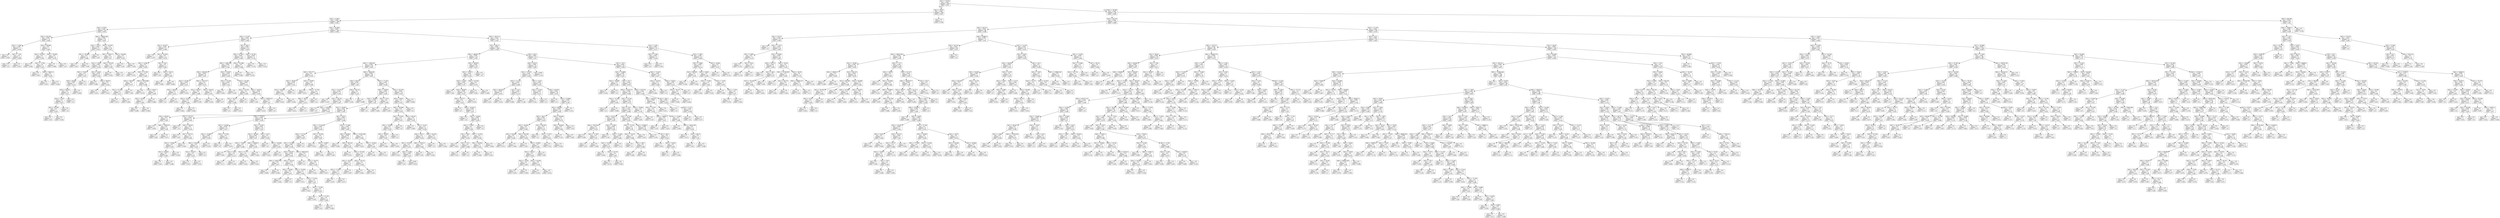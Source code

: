digraph Tree {
node [shape=box] ;
0 [label="X[1] <= 70.975\nmse = 0.002\nsamples = 850\nvalue = 0.057"] ;
1 [label="X[2] <= 35.03\nmse = 0.002\nsamples = 289\nvalue = 0.041"] ;
0 -> 1 [labeldistance=2.5, labelangle=45, headlabel="True"] ;
2 [label="X[2] <= 4.206\nmse = 0.002\nsamples = 288\nvalue = 0.041"] ;
1 -> 2 ;
3 [label="X[2] <= 0.597\nmse = 0.001\nsamples = 44\nvalue = 0.024"] ;
2 -> 3 ;
4 [label="X[3] <= 60.478\nmse = 0.001\nsamples = 12\nvalue = 0.044"] ;
3 -> 4 ;
5 [label="X[2] <= -5.363\nmse = 0.001\nsamples = 5\nvalue = 0.018"] ;
4 -> 5 ;
6 [label="mse = 0.0\nsamples = 1\nvalue = 0.054"] ;
5 -> 6 ;
7 [label="X[2] <= -1.04\nmse = 0.0\nsamples = 4\nvalue = 0.009"] ;
5 -> 7 ;
8 [label="mse = 0.0\nsamples = 3\nvalue = 0.0"] ;
7 -> 8 ;
9 [label="mse = 0.0\nsamples = 1\nvalue = 0.037"] ;
7 -> 9 ;
10 [label="X[3] <= 69.849\nmse = 0.0\nsamples = 7\nvalue = 0.063"] ;
4 -> 10 ;
11 [label="X[3] <= 61.914\nmse = 0.0\nsamples = 5\nvalue = 0.056"] ;
10 -> 11 ;
12 [label="mse = 0.0\nsamples = 1\nvalue = 0.049"] ;
11 -> 12 ;
13 [label="X[2] <= -3.158\nmse = 0.0\nsamples = 4\nvalue = 0.057"] ;
11 -> 13 ;
14 [label="mse = 0.0\nsamples = 1\nvalue = 0.061"] ;
13 -> 14 ;
15 [label="X[0] <= 58013.5\nmse = 0.0\nsamples = 3\nvalue = 0.056"] ;
13 -> 15 ;
16 [label="mse = 0.0\nsamples = 2\nvalue = 0.057"] ;
15 -> 16 ;
17 [label="mse = 0.0\nsamples = 1\nvalue = 0.056"] ;
15 -> 17 ;
18 [label="X[3] <= 76.656\nmse = 0.0\nsamples = 2\nvalue = 0.079"] ;
10 -> 18 ;
19 [label="mse = 0.0\nsamples = 1\nvalue = 0.088"] ;
18 -> 19 ;
20 [label="mse = 0.0\nsamples = 1\nvalue = 0.07"] ;
18 -> 20 ;
21 [label="X[0] <= 30645.309\nmse = 0.001\nsamples = 32\nvalue = 0.016"] ;
3 -> 21 ;
22 [label="X[2] <= 3.015\nmse = 0.001\nsamples = 3\nvalue = 0.052"] ;
21 -> 22 ;
23 [label="X[1] <= 62.466\nmse = 0.0\nsamples = 2\nvalue = 0.068"] ;
22 -> 23 ;
24 [label="mse = 0.0\nsamples = 1\nvalue = 0.057"] ;
23 -> 24 ;
25 [label="mse = 0.0\nsamples = 1\nvalue = 0.08"] ;
23 -> 25 ;
26 [label="mse = 0.0\nsamples = 1\nvalue = 0.02"] ;
22 -> 26 ;
27 [label="X[3] <= 81.832\nmse = 0.0\nsamples = 29\nvalue = 0.012"] ;
21 -> 27 ;
28 [label="X[0] <= 55621.5\nmse = 0.0\nsamples = 27\nvalue = 0.01"] ;
27 -> 28 ;
29 [label="X[2] <= 3.628\nmse = 0.001\nsamples = 15\nvalue = 0.016"] ;
28 -> 29 ;
30 [label="X[3] <= 70.621\nmse = 0.0\nsamples = 12\nvalue = 0.011"] ;
29 -> 30 ;
31 [label="X[3] <= 69.48\nmse = 0.001\nsamples = 7\nvalue = 0.019"] ;
30 -> 31 ;
32 [label="X[3] <= 64.433\nmse = 0.0\nsamples = 6\nvalue = 0.011"] ;
31 -> 32 ;
33 [label="X[2] <= 2.416\nmse = 0.0\nsamples = 3\nvalue = 0.021"] ;
32 -> 33 ;
34 [label="X[3] <= 63.328\nmse = 0.0\nsamples = 2\nvalue = 0.032"] ;
33 -> 34 ;
35 [label="mse = 0.0\nsamples = 1\nvalue = 0.03"] ;
34 -> 35 ;
36 [label="mse = 0.0\nsamples = 1\nvalue = 0.034"] ;
34 -> 36 ;
37 [label="mse = 0.0\nsamples = 1\nvalue = 0.0"] ;
33 -> 37 ;
38 [label="mse = 0.0\nsamples = 3\nvalue = 0.0"] ;
32 -> 38 ;
39 [label="mse = 0.0\nsamples = 1\nvalue = 0.068"] ;
31 -> 39 ;
40 [label="mse = 0.0\nsamples = 5\nvalue = 0.0"] ;
30 -> 40 ;
41 [label="X[1] <= 54.65\nmse = 0.001\nsamples = 3\nvalue = 0.034"] ;
29 -> 41 ;
42 [label="mse = 0.0\nsamples = 1\nvalue = 0.068"] ;
41 -> 42 ;
43 [label="X[3] <= 68.972\nmse = 0.0\nsamples = 2\nvalue = 0.018"] ;
41 -> 43 ;
44 [label="mse = 0.0\nsamples = 1\nvalue = 0.023"] ;
43 -> 44 ;
45 [label="mse = 0.0\nsamples = 1\nvalue = 0.012"] ;
43 -> 45 ;
46 [label="X[3] <= 58.145\nmse = 0.0\nsamples = 12\nvalue = 0.002"] ;
28 -> 46 ;
47 [label="mse = 0.0\nsamples = 1\nvalue = 0.024"] ;
46 -> 47 ;
48 [label="mse = 0.0\nsamples = 11\nvalue = 0.0"] ;
46 -> 48 ;
49 [label="X[3] <= 83.858\nmse = 0.0\nsamples = 2\nvalue = 0.047"] ;
27 -> 49 ;
50 [label="mse = 0.0\nsamples = 1\nvalue = 0.04"] ;
49 -> 50 ;
51 [label="mse = 0.0\nsamples = 1\nvalue = 0.054"] ;
49 -> 51 ;
52 [label="X[3] <= 61.839\nmse = 0.002\nsamples = 244\nvalue = 0.044"] ;
2 -> 52 ;
53 [label="X[2] <= 13.182\nmse = 0.002\nsamples = 33\nvalue = 0.064"] ;
52 -> 53 ;
54 [label="X[1] <= 45.437\nmse = 0.001\nsamples = 12\nvalue = 0.084"] ;
53 -> 54 ;
55 [label="mse = 0.0\nsamples = 1\nvalue = 0.143"] ;
54 -> 55 ;
56 [label="X[1] <= 61.603\nmse = 0.0\nsamples = 11\nvalue = 0.078"] ;
54 -> 56 ;
57 [label="X[2] <= 4.584\nmse = 0.0\nsamples = 8\nvalue = 0.085"] ;
56 -> 57 ;
58 [label="mse = 0.0\nsamples = 1\nvalue = 0.105"] ;
57 -> 58 ;
59 [label="X[3] <= 57.169\nmse = 0.0\nsamples = 7\nvalue = 0.082"] ;
57 -> 59 ;
60 [label="X[3] <= 48.927\nmse = 0.0\nsamples = 3\nvalue = 0.071"] ;
59 -> 60 ;
61 [label="X[1] <= 57.188\nmse = 0.0\nsamples = 2\nvalue = 0.077"] ;
60 -> 61 ;
62 [label="mse = 0.0\nsamples = 1\nvalue = 0.072"] ;
61 -> 62 ;
63 [label="mse = -0.0\nsamples = 1\nvalue = 0.082"] ;
61 -> 63 ;
64 [label="mse = -0.0\nsamples = 1\nvalue = 0.06"] ;
60 -> 64 ;
65 [label="X[0] <= 6074.696\nmse = 0.0\nsamples = 4\nvalue = 0.089"] ;
59 -> 65 ;
66 [label="mse = 0.0\nsamples = 1\nvalue = 0.079"] ;
65 -> 66 ;
67 [label="X[3] <= 60.917\nmse = 0.0\nsamples = 3\nvalue = 0.093"] ;
65 -> 67 ;
68 [label="X[2] <= 9.259\nmse = 0.0\nsamples = 2\nvalue = 0.095"] ;
67 -> 68 ;
69 [label="mse = 0.0\nsamples = 1\nvalue = 0.096"] ;
68 -> 69 ;
70 [label="mse = -0.0\nsamples = 1\nvalue = 0.094"] ;
68 -> 70 ;
71 [label="mse = 0.0\nsamples = 1\nvalue = 0.088"] ;
67 -> 71 ;
72 [label="X[2] <= 8.42\nmse = 0.0\nsamples = 3\nvalue = 0.061"] ;
56 -> 72 ;
73 [label="mse = 0.0\nsamples = 1\nvalue = 0.05"] ;
72 -> 73 ;
74 [label="X[3] <= 58.23\nmse = 0.0\nsamples = 2\nvalue = 0.067"] ;
72 -> 74 ;
75 [label="mse = 0.0\nsamples = 1\nvalue = 0.068"] ;
74 -> 75 ;
76 [label="mse = -0.0\nsamples = 1\nvalue = 0.066"] ;
74 -> 76 ;
77 [label="X[1] <= 66.2\nmse = 0.002\nsamples = 21\nvalue = 0.053"] ;
53 -> 77 ;
78 [label="X[3] <= 61.052\nmse = 0.001\nsamples = 19\nvalue = 0.046"] ;
77 -> 78 ;
79 [label="X[0] <= 2264.148\nmse = 0.001\nsamples = 17\nvalue = 0.041"] ;
78 -> 79 ;
80 [label="X[0] <= 828.285\nmse = 0.001\nsamples = 8\nvalue = 0.057"] ;
79 -> 80 ;
81 [label="X[2] <= 33.361\nmse = 0.001\nsamples = 3\nvalue = 0.027"] ;
80 -> 81 ;
82 [label="X[3] <= 49.452\nmse = 0.0\nsamples = 2\nvalue = 0.012"] ;
81 -> 82 ;
83 [label="mse = 0.0\nsamples = 1\nvalue = 0.0"] ;
82 -> 83 ;
84 [label="mse = 0.0\nsamples = 1\nvalue = 0.025"] ;
82 -> 84 ;
85 [label="mse = 0.0\nsamples = 1\nvalue = 0.055"] ;
81 -> 85 ;
86 [label="X[0] <= 1615.317\nmse = 0.0\nsamples = 5\nvalue = 0.075"] ;
80 -> 86 ;
87 [label="X[1] <= 46.417\nmse = 0.0\nsamples = 3\nvalue = 0.088"] ;
86 -> 87 ;
88 [label="X[2] <= 33.427\nmse = 0.0\nsamples = 2\nvalue = 0.083"] ;
87 -> 88 ;
89 [label="mse = 0.0\nsamples = 1\nvalue = 0.083"] ;
88 -> 89 ;
90 [label="mse = 0.0\nsamples = 1\nvalue = 0.082"] ;
88 -> 90 ;
91 [label="mse = -0.0\nsamples = 1\nvalue = 0.097"] ;
87 -> 91 ;
92 [label="X[2] <= 28.413\nmse = 0.0\nsamples = 2\nvalue = 0.057"] ;
86 -> 92 ;
93 [label="mse = 0.0\nsamples = 1\nvalue = 0.045"] ;
92 -> 93 ;
94 [label="mse = 0.0\nsamples = 1\nvalue = 0.07"] ;
92 -> 94 ;
95 [label="X[3] <= 55.987\nmse = 0.001\nsamples = 9\nvalue = 0.026"] ;
79 -> 95 ;
96 [label="X[2] <= 14.756\nmse = 0.001\nsamples = 2\nvalue = 0.06"] ;
95 -> 96 ;
97 [label="mse = 0.0\nsamples = 1\nvalue = 0.093"] ;
96 -> 97 ;
98 [label="mse = -0.0\nsamples = 1\nvalue = 0.028"] ;
96 -> 98 ;
99 [label="X[2] <= 16.248\nmse = 0.001\nsamples = 7\nvalue = 0.016"] ;
95 -> 99 ;
100 [label="X[2] <= 14.726\nmse = 0.0\nsamples = 4\nvalue = 0.004"] ;
99 -> 100 ;
101 [label="X[1] <= 62.25\nmse = 0.0\nsamples = 2\nvalue = 0.008"] ;
100 -> 101 ;
102 [label="mse = 0.0\nsamples = 1\nvalue = 0.0"] ;
101 -> 102 ;
103 [label="mse = 0.0\nsamples = 1\nvalue = 0.015"] ;
101 -> 103 ;
104 [label="mse = 0.0\nsamples = 2\nvalue = 0.0"] ;
100 -> 104 ;
105 [label="X[2] <= 16.676\nmse = 0.001\nsamples = 3\nvalue = 0.033"] ;
99 -> 105 ;
106 [label="mse = 0.0\nsamples = 1\nvalue = 0.08"] ;
105 -> 106 ;
107 [label="X[0] <= 23859.557\nmse = 0.0\nsamples = 2\nvalue = 0.01"] ;
105 -> 107 ;
108 [label="mse = 0.0\nsamples = 1\nvalue = 0.019"] ;
107 -> 108 ;
109 [label="mse = 0.0\nsamples = 1\nvalue = 0.0"] ;
107 -> 109 ;
110 [label="X[3] <= 61.486\nmse = 0.0\nsamples = 2\nvalue = 0.086"] ;
78 -> 110 ;
111 [label="mse = 0.0\nsamples = 1\nvalue = 0.096"] ;
110 -> 111 ;
112 [label="mse = -0.0\nsamples = 1\nvalue = 0.076"] ;
110 -> 112 ;
113 [label="X[3] <= 59.791\nmse = 0.003\nsamples = 2\nvalue = 0.126"] ;
77 -> 113 ;
114 [label="mse = 0.0\nsamples = 1\nvalue = 0.178"] ;
113 -> 114 ;
115 [label="mse = -0.0\nsamples = 1\nvalue = 0.074"] ;
113 -> 115 ;
116 [label="X[0] <= 58172.0\nmse = 0.002\nsamples = 211\nvalue = 0.041"] ;
52 -> 116 ;
117 [label="X[1] <= 66.15\nmse = 0.001\nsamples = 199\nvalue = 0.039"] ;
116 -> 117 ;
118 [label="X[0] <= 46058.5\nmse = 0.001\nsamples = 127\nvalue = 0.032"] ;
117 -> 118 ;
119 [label="X[0] <= 1166.019\nmse = 0.001\nsamples = 92\nvalue = 0.039"] ;
118 -> 119 ;
120 [label="X[0] <= 602.277\nmse = 0.0\nsamples = 9\nvalue = 0.016"] ;
119 -> 120 ;
121 [label="X[2] <= 28.407\nmse = 0.001\nsamples = 3\nvalue = 0.031"] ;
120 -> 121 ;
122 [label="X[1] <= 40.826\nmse = 0.0\nsamples = 2\nvalue = 0.046"] ;
121 -> 122 ;
123 [label="mse = 0.0\nsamples = 1\nvalue = 0.033"] ;
122 -> 123 ;
124 [label="mse = 0.0\nsamples = 1\nvalue = 0.058"] ;
122 -> 124 ;
125 [label="mse = 0.0\nsamples = 1\nvalue = 0.0"] ;
121 -> 125 ;
126 [label="X[1] <= 18.987\nmse = 0.0\nsamples = 6\nvalue = 0.008"] ;
120 -> 126 ;
127 [label="mse = 0.0\nsamples = 1\nvalue = 0.025"] ;
126 -> 127 ;
128 [label="X[3] <= 71.726\nmse = 0.0\nsamples = 5\nvalue = 0.005"] ;
126 -> 128 ;
129 [label="X[0] <= 790.4\nmse = 0.0\nsamples = 2\nvalue = 0.013"] ;
128 -> 129 ;
130 [label="mse = 0.0\nsamples = 1\nvalue = 0.025"] ;
129 -> 130 ;
131 [label="mse = 0.0\nsamples = 1\nvalue = 0.0"] ;
129 -> 131 ;
132 [label="mse = 0.0\nsamples = 3\nvalue = 0.0"] ;
128 -> 132 ;
133 [label="X[0] <= 4850.09\nmse = 0.001\nsamples = 83\nvalue = 0.041"] ;
119 -> 133 ;
134 [label="X[3] <= 84.07\nmse = 0.001\nsamples = 13\nvalue = 0.06"] ;
133 -> 134 ;
135 [label="X[1] <= 31.474\nmse = 0.001\nsamples = 11\nvalue = 0.052"] ;
134 -> 135 ;
136 [label="mse = 0.0\nsamples = 1\nvalue = 0.105"] ;
135 -> 136 ;
137 [label="X[1] <= 36.135\nmse = 0.001\nsamples = 10\nvalue = 0.047"] ;
135 -> 137 ;
138 [label="mse = 0.0\nsamples = 1\nvalue = 0.0"] ;
137 -> 138 ;
139 [label="X[0] <= 1536.821\nmse = 0.001\nsamples = 9\nvalue = 0.052"] ;
137 -> 139 ;
140 [label="X[3] <= 66.651\nmse = 0.0\nsamples = 3\nvalue = 0.067"] ;
139 -> 140 ;
141 [label="mse = 0.0\nsamples = 1\nvalue = 0.039"] ;
140 -> 141 ;
142 [label="X[0] <= 1508.073\nmse = 0.0\nsamples = 2\nvalue = 0.08"] ;
140 -> 142 ;
143 [label="mse = 0.0\nsamples = 1\nvalue = 0.09"] ;
142 -> 143 ;
144 [label="mse = -0.0\nsamples = 1\nvalue = 0.071"] ;
142 -> 144 ;
145 [label="X[1] <= 45.214\nmse = 0.001\nsamples = 6\nvalue = 0.045"] ;
139 -> 145 ;
146 [label="mse = 0.0\nsamples = 1\nvalue = 0.0"] ;
145 -> 146 ;
147 [label="X[3] <= 64.425\nmse = 0.0\nsamples = 5\nvalue = 0.054"] ;
145 -> 147 ;
148 [label="mse = 0.0\nsamples = 1\nvalue = 0.08"] ;
147 -> 148 ;
149 [label="X[2] <= 28.713\nmse = 0.0\nsamples = 4\nvalue = 0.048"] ;
147 -> 149 ;
150 [label="X[3] <= 73.946\nmse = 0.0\nsamples = 3\nvalue = 0.053"] ;
149 -> 150 ;
151 [label="X[1] <= 54.843\nmse = 0.0\nsamples = 2\nvalue = 0.049"] ;
150 -> 151 ;
152 [label="mse = 0.0\nsamples = 1\nvalue = 0.051"] ;
151 -> 152 ;
153 [label="mse = 0.0\nsamples = 1\nvalue = 0.048"] ;
151 -> 153 ;
154 [label="mse = -0.0\nsamples = 1\nvalue = 0.059"] ;
150 -> 154 ;
155 [label="mse = -0.0\nsamples = 1\nvalue = 0.034"] ;
149 -> 155 ;
156 [label="X[3] <= 84.713\nmse = 0.0\nsamples = 2\nvalue = 0.102"] ;
134 -> 156 ;
157 [label="mse = 0.0\nsamples = 1\nvalue = 0.106"] ;
156 -> 157 ;
158 [label="mse = 0.0\nsamples = 1\nvalue = 0.098"] ;
156 -> 158 ;
159 [label="X[3] <= 77.195\nmse = 0.001\nsamples = 70\nvalue = 0.038"] ;
133 -> 159 ;
160 [label="X[3] <= 76.929\nmse = 0.001\nsamples = 52\nvalue = 0.043"] ;
159 -> 160 ;
161 [label="X[3] <= 76.608\nmse = 0.001\nsamples = 50\nvalue = 0.04"] ;
160 -> 161 ;
162 [label="X[2] <= 16.907\nmse = 0.001\nsamples = 48\nvalue = 0.042"] ;
161 -> 162 ;
163 [label="X[3] <= 72.831\nmse = 0.001\nsamples = 21\nvalue = 0.034"] ;
162 -> 163 ;
164 [label="X[2] <= 14.509\nmse = 0.001\nsamples = 11\nvalue = 0.017"] ;
163 -> 164 ;
165 [label="X[2] <= 12.686\nmse = 0.001\nsamples = 6\nvalue = 0.028"] ;
164 -> 165 ;
166 [label="X[0] <= 25316.0\nmse = 0.0\nsamples = 5\nvalue = 0.019"] ;
165 -> 166 ;
167 [label="X[1] <= 50.475\nmse = 0.0\nsamples = 3\nvalue = 0.032"] ;
166 -> 167 ;
168 [label="mse = 0.0\nsamples = 2\nvalue = 0.032"] ;
167 -> 168 ;
169 [label="mse = 0.0\nsamples = 1\nvalue = 0.031"] ;
167 -> 169 ;
170 [label="mse = 0.0\nsamples = 2\nvalue = 0.0"] ;
166 -> 170 ;
171 [label="mse = -0.0\nsamples = 1\nvalue = 0.076"] ;
165 -> 171 ;
172 [label="X[3] <= 71.258\nmse = 0.0\nsamples = 5\nvalue = 0.003"] ;
164 -> 172 ;
173 [label="mse = 0.0\nsamples = 4\nvalue = 0.0"] ;
172 -> 173 ;
174 [label="mse = 0.0\nsamples = 1\nvalue = 0.014"] ;
172 -> 174 ;
175 [label="X[2] <= 15.837\nmse = 0.001\nsamples = 10\nvalue = 0.053"] ;
163 -> 175 ;
176 [label="X[1] <= 56.146\nmse = 0.001\nsamples = 6\nvalue = 0.07"] ;
175 -> 176 ;
177 [label="X[3] <= 73.607\nmse = 0.0\nsamples = 3\nvalue = 0.098"] ;
176 -> 177 ;
178 [label="mse = 0.0\nsamples = 1\nvalue = 0.067"] ;
177 -> 178 ;
179 [label="X[2] <= 8.59\nmse = 0.0\nsamples = 2\nvalue = 0.113"] ;
177 -> 179 ;
180 [label="mse = 0.0\nsamples = 1\nvalue = 0.117"] ;
179 -> 180 ;
181 [label="mse = 0.0\nsamples = 1\nvalue = 0.109"] ;
179 -> 181 ;
182 [label="X[0] <= 43836.5\nmse = 0.0\nsamples = 3\nvalue = 0.043"] ;
176 -> 182 ;
183 [label="X[1] <= 57.75\nmse = 0.0\nsamples = 2\nvalue = 0.034"] ;
182 -> 183 ;
184 [label="mse = 0.0\nsamples = 1\nvalue = 0.042"] ;
183 -> 184 ;
185 [label="mse = -0.0\nsamples = 1\nvalue = 0.025"] ;
183 -> 185 ;
186 [label="mse = 0.0\nsamples = 1\nvalue = 0.062"] ;
182 -> 186 ;
187 [label="X[1] <= 52.8\nmse = 0.0\nsamples = 4\nvalue = 0.026"] ;
175 -> 187 ;
188 [label="mse = 0.0\nsamples = 1\nvalue = 0.0"] ;
187 -> 188 ;
189 [label="X[2] <= 16.006\nmse = 0.0\nsamples = 3\nvalue = 0.035"] ;
187 -> 189 ;
190 [label="mse = 0.0\nsamples = 1\nvalue = 0.025"] ;
189 -> 190 ;
191 [label="mse = 0.0\nsamples = 2\nvalue = 0.04"] ;
189 -> 191 ;
192 [label="X[1] <= 58.52\nmse = 0.001\nsamples = 27\nvalue = 0.048"] ;
162 -> 192 ;
193 [label="X[3] <= 75.544\nmse = 0.001\nsamples = 17\nvalue = 0.039"] ;
192 -> 193 ;
194 [label="X[3] <= 73.719\nmse = 0.001\nsamples = 14\nvalue = 0.033"] ;
193 -> 194 ;
195 [label="X[1] <= 51.566\nmse = 0.001\nsamples = 12\nvalue = 0.038"] ;
194 -> 195 ;
196 [label="X[3] <= 69.207\nmse = 0.001\nsamples = 9\nvalue = 0.045"] ;
195 -> 196 ;
197 [label="X[0] <= 22610.781\nmse = 0.0\nsamples = 2\nvalue = 0.077"] ;
196 -> 197 ;
198 [label="mse = 0.0\nsamples = 1\nvalue = 0.069"] ;
197 -> 198 ;
199 [label="mse = -0.0\nsamples = 1\nvalue = 0.084"] ;
197 -> 199 ;
200 [label="X[2] <= 19.414\nmse = 0.0\nsamples = 7\nvalue = 0.036"] ;
196 -> 200 ;
201 [label="X[2] <= 18.481\nmse = 0.0\nsamples = 2\nvalue = 0.021"] ;
200 -> 201 ;
202 [label="mse = 0.0\nsamples = 1\nvalue = 0.042"] ;
201 -> 202 ;
203 [label="mse = 0.0\nsamples = 1\nvalue = 0.0"] ;
201 -> 203 ;
204 [label="X[3] <= 70.209\nmse = 0.0\nsamples = 5\nvalue = 0.043"] ;
200 -> 204 ;
205 [label="mse = 0.0\nsamples = 1\nvalue = 0.015"] ;
204 -> 205 ;
206 [label="X[3] <= 71.318\nmse = 0.0\nsamples = 4\nvalue = 0.05"] ;
204 -> 206 ;
207 [label="mse = 0.0\nsamples = 1\nvalue = 0.042"] ;
206 -> 207 ;
208 [label="X[3] <= 72.293\nmse = 0.0\nsamples = 3\nvalue = 0.052"] ;
206 -> 208 ;
209 [label="mse = 0.0\nsamples = 1\nvalue = 0.061"] ;
208 -> 209 ;
210 [label="X[2] <= 21.253\nmse = 0.0\nsamples = 2\nvalue = 0.048"] ;
208 -> 210 ;
211 [label="mse = 0.0\nsamples = 1\nvalue = 0.05"] ;
210 -> 211 ;
212 [label="mse = 0.0\nsamples = 1\nvalue = 0.046"] ;
210 -> 212 ;
213 [label="X[0] <= 6602.618\nmse = 0.0\nsamples = 3\nvalue = 0.017"] ;
195 -> 213 ;
214 [label="mse = 0.0\nsamples = 1\nvalue = 0.0"] ;
213 -> 214 ;
215 [label="X[2] <= 24.673\nmse = 0.0\nsamples = 2\nvalue = 0.026"] ;
213 -> 215 ;
216 [label="mse = 0.0\nsamples = 1\nvalue = 0.025"] ;
215 -> 216 ;
217 [label="mse = 0.0\nsamples = 1\nvalue = 0.027"] ;
215 -> 217 ;
218 [label="mse = -0.0\nsamples = 2\nvalue = 0.0"] ;
194 -> 218 ;
219 [label="X[2] <= 18.556\nmse = 0.0\nsamples = 3\nvalue = 0.067"] ;
193 -> 219 ;
220 [label="mse = 0.0\nsamples = 1\nvalue = 0.053"] ;
219 -> 220 ;
221 [label="X[2] <= 19.887\nmse = 0.0\nsamples = 2\nvalue = 0.075"] ;
219 -> 221 ;
222 [label="mse = 0.0\nsamples = 1\nvalue = 0.083"] ;
221 -> 222 ;
223 [label="mse = 0.0\nsamples = 1\nvalue = 0.067"] ;
221 -> 223 ;
224 [label="X[3] <= 71.368\nmse = 0.001\nsamples = 10\nvalue = 0.065"] ;
192 -> 224 ;
225 [label="X[3] <= 64.846\nmse = 0.001\nsamples = 7\nvalue = 0.057"] ;
224 -> 225 ;
226 [label="mse = 0.0\nsamples = 1\nvalue = 0.085"] ;
225 -> 226 ;
227 [label="X[3] <= 66.154\nmse = 0.0\nsamples = 6\nvalue = 0.052"] ;
225 -> 227 ;
228 [label="mse = 0.0\nsamples = 1\nvalue = 0.013"] ;
227 -> 228 ;
229 [label="X[3] <= 67.536\nmse = 0.0\nsamples = 5\nvalue = 0.06"] ;
227 -> 229 ;
230 [label="X[2] <= 19.557\nmse = 0.0\nsamples = 3\nvalue = 0.07"] ;
229 -> 230 ;
231 [label="X[2] <= 17.943\nmse = 0.0\nsamples = 2\nvalue = 0.077"] ;
230 -> 231 ;
232 [label="mse = 0.0\nsamples = 1\nvalue = 0.078"] ;
231 -> 232 ;
233 [label="mse = 0.0\nsamples = 1\nvalue = 0.075"] ;
231 -> 233 ;
234 [label="mse = 0.0\nsamples = 1\nvalue = 0.057"] ;
230 -> 234 ;
235 [label="X[2] <= 18.714\nmse = 0.0\nsamples = 2\nvalue = 0.045"] ;
229 -> 235 ;
236 [label="mse = 0.0\nsamples = 1\nvalue = 0.044"] ;
235 -> 236 ;
237 [label="mse = 0.0\nsamples = 1\nvalue = 0.047"] ;
235 -> 237 ;
238 [label="X[0] <= 25781.936\nmse = 0.0\nsamples = 3\nvalue = 0.083"] ;
224 -> 238 ;
239 [label="mse = 0.0\nsamples = 1\nvalue = 0.055"] ;
238 -> 239 ;
240 [label="X[2] <= 19.454\nmse = 0.0\nsamples = 2\nvalue = 0.097"] ;
238 -> 240 ;
241 [label="mse = 0.0\nsamples = 1\nvalue = 0.087"] ;
240 -> 241 ;
242 [label="mse = 0.0\nsamples = 1\nvalue = 0.107"] ;
240 -> 242 ;
243 [label="mse = 0.0\nsamples = 2\nvalue = 0.0"] ;
161 -> 243 ;
244 [label="X[1] <= 52.8\nmse = 0.0\nsamples = 2\nvalue = 0.095"] ;
160 -> 244 ;
245 [label="mse = 0.0\nsamples = 1\nvalue = 0.094"] ;
244 -> 245 ;
246 [label="mse = 0.0\nsamples = 1\nvalue = 0.097"] ;
244 -> 246 ;
247 [label="X[1] <= 62.105\nmse = 0.001\nsamples = 18\nvalue = 0.025"] ;
159 -> 247 ;
248 [label="X[3] <= 84.85\nmse = 0.0\nsamples = 17\nvalue = 0.021"] ;
247 -> 248 ;
249 [label="X[3] <= 80.009\nmse = 0.0\nsamples = 15\nvalue = 0.024"] ;
248 -> 249 ;
250 [label="X[3] <= 79.292\nmse = 0.0\nsamples = 6\nvalue = 0.012"] ;
249 -> 250 ;
251 [label="X[2] <= 18.003\nmse = 0.0\nsamples = 3\nvalue = 0.025"] ;
250 -> 251 ;
252 [label="X[2] <= 16.087\nmse = 0.0\nsamples = 2\nvalue = 0.037"] ;
251 -> 252 ;
253 [label="mse = 0.0\nsamples = 1\nvalue = 0.048"] ;
252 -> 253 ;
254 [label="mse = 0.0\nsamples = 1\nvalue = 0.026"] ;
252 -> 254 ;
255 [label="mse = 0.0\nsamples = 1\nvalue = 0.0"] ;
251 -> 255 ;
256 [label="mse = 0.0\nsamples = 3\nvalue = 0.0"] ;
250 -> 256 ;
257 [label="X[3] <= 80.337\nmse = 0.0\nsamples = 9\nvalue = 0.031"] ;
249 -> 257 ;
258 [label="mse = 0.0\nsamples = 1\nvalue = 0.048"] ;
257 -> 258 ;
259 [label="X[1] <= 55.41\nmse = 0.0\nsamples = 8\nvalue = 0.029"] ;
257 -> 259 ;
260 [label="X[3] <= 83.11\nmse = 0.0\nsamples = 6\nvalue = 0.034"] ;
259 -> 260 ;
261 [label="X[1] <= 47.615\nmse = 0.0\nsamples = 4\nvalue = 0.031"] ;
260 -> 261 ;
262 [label="mse = 0.0\nsamples = 1\nvalue = 0.033"] ;
261 -> 262 ;
263 [label="X[2] <= 15.86\nmse = 0.001\nsamples = 3\nvalue = 0.03"] ;
261 -> 263 ;
264 [label="mse = 0.0\nsamples = 1\nvalue = 0.03"] ;
263 -> 264 ;
265 [label="mse = 0.001\nsamples = 2\nvalue = 0.029"] ;
263 -> 265 ;
266 [label="X[0] <= 22974.5\nmse = 0.0\nsamples = 2\nvalue = 0.042"] ;
260 -> 266 ;
267 [label="mse = 0.0\nsamples = 1\nvalue = 0.04"] ;
266 -> 267 ;
268 [label="mse = 0.0\nsamples = 1\nvalue = 0.044"] ;
266 -> 268 ;
269 [label="X[3] <= 81.651\nmse = 0.0\nsamples = 2\nvalue = 0.013"] ;
259 -> 269 ;
270 [label="mse = 0.0\nsamples = 1\nvalue = 0.0"] ;
269 -> 270 ;
271 [label="mse = 0.0\nsamples = 1\nvalue = 0.026"] ;
269 -> 271 ;
272 [label="mse = 0.0\nsamples = 2\nvalue = 0.0"] ;
248 -> 272 ;
273 [label="mse = 0.0\nsamples = 1\nvalue = 0.089"] ;
247 -> 273 ;
274 [label="X[3] <= 68.925\nmse = 0.001\nsamples = 35\nvalue = 0.015"] ;
118 -> 274 ;
275 [label="X[2] <= 15.971\nmse = 0.001\nsamples = 21\nvalue = 0.025"] ;
274 -> 275 ;
276 [label="X[2] <= 4.256\nmse = 0.001\nsamples = 19\nvalue = 0.02"] ;
275 -> 276 ;
277 [label="mse = 0.0\nsamples = 1\nvalue = 0.08"] ;
276 -> 277 ;
278 [label="X[3] <= 68.807\nmse = 0.001\nsamples = 18\nvalue = 0.017"] ;
276 -> 278 ;
279 [label="X[3] <= 64.271\nmse = 0.0\nsamples = 17\nvalue = 0.013"] ;
278 -> 279 ;
280 [label="mse = 0.0\nsamples = 6\nvalue = 0.0"] ;
279 -> 280 ;
281 [label="X[0] <= 47433.5\nmse = 0.001\nsamples = 11\nvalue = 0.02"] ;
279 -> 281 ;
282 [label="mse = 0.0\nsamples = 3\nvalue = 0.0"] ;
281 -> 282 ;
283 [label="X[2] <= 14.926\nmse = 0.001\nsamples = 8\nvalue = 0.028"] ;
281 -> 283 ;
284 [label="X[2] <= 13.952\nmse = 0.0\nsamples = 6\nvalue = 0.038"] ;
283 -> 284 ;
285 [label="X[1] <= 38.8\nmse = 0.0\nsamples = 3\nvalue = 0.019"] ;
284 -> 285 ;
286 [label="mse = 0.0\nsamples = 1\nvalue = 0.041"] ;
285 -> 286 ;
287 [label="X[1] <= 52.5\nmse = 0.0\nsamples = 2\nvalue = 0.008"] ;
285 -> 287 ;
288 [label="mse = 0.0\nsamples = 1\nvalue = 0.017"] ;
287 -> 288 ;
289 [label="mse = 0.0\nsamples = 1\nvalue = 0.0"] ;
287 -> 289 ;
290 [label="X[2] <= 14.793\nmse = 0.0\nsamples = 3\nvalue = 0.056"] ;
284 -> 290 ;
291 [label="X[3] <= 64.954\nmse = 0.0\nsamples = 2\nvalue = 0.052"] ;
290 -> 291 ;
292 [label="mse = 0.0\nsamples = 1\nvalue = 0.048"] ;
291 -> 292 ;
293 [label="mse = -0.0\nsamples = 1\nvalue = 0.055"] ;
291 -> 293 ;
294 [label="mse = 0.0\nsamples = 1\nvalue = 0.064"] ;
290 -> 294 ;
295 [label="mse = 0.0\nsamples = 2\nvalue = 0.0"] ;
283 -> 295 ;
296 [label="mse = 0.0\nsamples = 1\nvalue = 0.074"] ;
278 -> 296 ;
297 [label="X[2] <= 16.329\nmse = 0.0\nsamples = 2\nvalue = 0.075"] ;
275 -> 297 ;
298 [label="mse = 0.0\nsamples = 1\nvalue = 0.081"] ;
297 -> 298 ;
299 [label="mse = 0.0\nsamples = 1\nvalue = 0.069"] ;
297 -> 299 ;
300 [label="mse = 0.0\nsamples = 14\nvalue = 0.0"] ;
274 -> 300 ;
301 [label="X[3] <= 69.3\nmse = 0.002\nsamples = 72\nvalue = 0.05"] ;
117 -> 301 ;
302 [label="X[3] <= 69.22\nmse = 0.002\nsamples = 25\nvalue = 0.062"] ;
301 -> 302 ;
303 [label="X[2] <= 12.335\nmse = 0.001\nsamples = 23\nvalue = 0.058"] ;
302 -> 303 ;
304 [label="X[2] <= 11.112\nmse = 0.002\nsamples = 4\nvalue = 0.089"] ;
303 -> 304 ;
305 [label="X[3] <= 66.028\nmse = 0.001\nsamples = 2\nvalue = 0.055"] ;
304 -> 305 ;
306 [label="mse = 0.0\nsamples = 1\nvalue = 0.03"] ;
305 -> 306 ;
307 [label="mse = 0.0\nsamples = 1\nvalue = 0.079"] ;
305 -> 307 ;
308 [label="X[2] <= 12.0\nmse = 0.001\nsamples = 2\nvalue = 0.123"] ;
304 -> 308 ;
309 [label="mse = 0.0\nsamples = 1\nvalue = 0.099"] ;
308 -> 309 ;
310 [label="mse = -0.0\nsamples = 1\nvalue = 0.146"] ;
308 -> 310 ;
311 [label="X[2] <= 13.81\nmse = 0.001\nsamples = 19\nvalue = 0.051"] ;
303 -> 311 ;
312 [label="X[2] <= 12.552\nmse = 0.001\nsamples = 3\nvalue = 0.017"] ;
311 -> 312 ;
313 [label="mse = 0.0\nsamples = 1\nvalue = 0.051"] ;
312 -> 313 ;
314 [label="mse = 0.0\nsamples = 2\nvalue = 0.0"] ;
312 -> 314 ;
315 [label="X[3] <= 62.976\nmse = 0.001\nsamples = 16\nvalue = 0.057"] ;
311 -> 315 ;
316 [label="mse = 0.0\nsamples = 1\nvalue = 0.0"] ;
315 -> 316 ;
317 [label="X[2] <= 23.889\nmse = 0.001\nsamples = 15\nvalue = 0.061"] ;
315 -> 317 ;
318 [label="X[3] <= 68.695\nmse = 0.001\nsamples = 14\nvalue = 0.058"] ;
317 -> 318 ;
319 [label="X[3] <= 68.17\nmse = 0.001\nsamples = 11\nvalue = 0.053"] ;
318 -> 319 ;
320 [label="X[3] <= 64.005\nmse = 0.0\nsamples = 8\nvalue = 0.064"] ;
319 -> 320 ;
321 [label="X[3] <= 63.618\nmse = 0.0\nsamples = 2\nvalue = 0.084"] ;
320 -> 321 ;
322 [label="mse = 0.0\nsamples = 1\nvalue = 0.075"] ;
321 -> 322 ;
323 [label="mse = -0.0\nsamples = 1\nvalue = 0.093"] ;
321 -> 323 ;
324 [label="X[3] <= 64.338\nmse = 0.0\nsamples = 6\nvalue = 0.058"] ;
320 -> 324 ;
325 [label="mse = 0.0\nsamples = 1\nvalue = 0.031"] ;
324 -> 325 ;
326 [label="X[2] <= 16.995\nmse = 0.0\nsamples = 5\nvalue = 0.063"] ;
324 -> 326 ;
327 [label="X[2] <= 16.011\nmse = 0.0\nsamples = 4\nvalue = 0.058"] ;
326 -> 327 ;
328 [label="X[2] <= 15.56\nmse = 0.0\nsamples = 2\nvalue = 0.063"] ;
327 -> 328 ;
329 [label="mse = 0.0\nsamples = 1\nvalue = 0.062"] ;
328 -> 329 ;
330 [label="mse = 0.0\nsamples = 1\nvalue = 0.065"] ;
328 -> 330 ;
331 [label="X[2] <= 16.338\nmse = 0.0\nsamples = 2\nvalue = 0.054"] ;
327 -> 331 ;
332 [label="mse = 0.0\nsamples = 1\nvalue = 0.052"] ;
331 -> 332 ;
333 [label="mse = -0.0\nsamples = 1\nvalue = 0.055"] ;
331 -> 333 ;
334 [label="mse = 0.0\nsamples = 1\nvalue = 0.08"] ;
326 -> 334 ;
335 [label="X[1] <= 66.328\nmse = 0.0\nsamples = 3\nvalue = 0.022"] ;
319 -> 335 ;
336 [label="mse = 0.0\nsamples = 1\nvalue = 0.0"] ;
335 -> 336 ;
337 [label="X[2] <= 17.671\nmse = 0.0\nsamples = 2\nvalue = 0.033"] ;
335 -> 337 ;
338 [label="mse = 0.0\nsamples = 1\nvalue = 0.03"] ;
337 -> 338 ;
339 [label="mse = -0.0\nsamples = 1\nvalue = 0.036"] ;
337 -> 339 ;
340 [label="X[3] <= 69.049\nmse = 0.0\nsamples = 3\nvalue = 0.079"] ;
318 -> 340 ;
341 [label="X[3] <= 68.844\nmse = 0.0\nsamples = 2\nvalue = 0.094"] ;
340 -> 341 ;
342 [label="mse = 0.0\nsamples = 1\nvalue = 0.101"] ;
341 -> 342 ;
343 [label="mse = 0.0\nsamples = 1\nvalue = 0.087"] ;
341 -> 343 ;
344 [label="mse = -0.0\nsamples = 1\nvalue = 0.05"] ;
340 -> 344 ;
345 [label="mse = -0.0\nsamples = 1\nvalue = 0.101"] ;
317 -> 345 ;
346 [label="mse = 0.002\nsamples = 2\nvalue = 0.118"] ;
302 -> 346 ;
347 [label="X[1] <= 70.3\nmse = 0.002\nsamples = 47\nvalue = 0.044"] ;
301 -> 347 ;
348 [label="X[3] <= 70.868\nmse = 0.002\nsamples = 37\nvalue = 0.051"] ;
347 -> 348 ;
349 [label="X[3] <= 70.489\nmse = 0.0\nsamples = 4\nvalue = 0.005"] ;
348 -> 349 ;
350 [label="mse = 0.0\nsamples = 1\nvalue = 0.018"] ;
349 -> 350 ;
351 [label="mse = 0.0\nsamples = 3\nvalue = 0.0"] ;
349 -> 351 ;
352 [label="X[3] <= 76.7\nmse = 0.002\nsamples = 33\nvalue = 0.057"] ;
348 -> 352 ;
353 [label="X[0] <= 21533.15\nmse = 0.002\nsamples = 22\nvalue = 0.066"] ;
352 -> 353 ;
354 [label="X[3] <= 72.769\nmse = 0.0\nsamples = 2\nvalue = 0.004"] ;
353 -> 354 ;
355 [label="mse = 0.0\nsamples = 1\nvalue = 0.0"] ;
354 -> 355 ;
356 [label="mse = 0.0\nsamples = 1\nvalue = 0.008"] ;
354 -> 356 ;
357 [label="X[3] <= 75.742\nmse = 0.001\nsamples = 20\nvalue = 0.073"] ;
353 -> 357 ;
358 [label="X[3] <= 73.8\nmse = 0.001\nsamples = 18\nvalue = 0.069"] ;
357 -> 358 ;
359 [label="X[0] <= 52273.0\nmse = 0.001\nsamples = 10\nvalue = 0.079"] ;
358 -> 359 ;
360 [label="X[0] <= 36719.65\nmse = 0.0\nsamples = 4\nvalue = 0.054"] ;
359 -> 360 ;
361 [label="mse = 0.0\nsamples = 1\nvalue = 0.065"] ;
360 -> 361 ;
362 [label="X[2] <= 17.303\nmse = 0.0\nsamples = 3\nvalue = 0.05"] ;
360 -> 362 ;
363 [label="mse = 0.0\nsamples = 2\nvalue = 0.05"] ;
362 -> 363 ;
364 [label="mse = 0.0\nsamples = 1\nvalue = 0.049"] ;
362 -> 364 ;
365 [label="X[3] <= 71.662\nmse = 0.001\nsamples = 6\nvalue = 0.095"] ;
359 -> 365 ;
366 [label="mse = 0.0\nsamples = 1\nvalue = 0.142"] ;
365 -> 366 ;
367 [label="X[3] <= 73.594\nmse = 0.001\nsamples = 5\nvalue = 0.086"] ;
365 -> 367 ;
368 [label="X[2] <= 14.596\nmse = 0.0\nsamples = 4\nvalue = 0.075"] ;
367 -> 368 ;
369 [label="mse = 0.0\nsamples = 1\nvalue = 0.059"] ;
368 -> 369 ;
370 [label="X[2] <= 14.716\nmse = 0.0\nsamples = 3\nvalue = 0.08"] ;
368 -> 370 ;
371 [label="mse = 0.0\nsamples = 1\nvalue = 0.074"] ;
370 -> 371 ;
372 [label="mse = 0.0\nsamples = 2\nvalue = 0.083"] ;
370 -> 372 ;
373 [label="mse = -0.0\nsamples = 1\nvalue = 0.13"] ;
367 -> 373 ;
374 [label="X[2] <= 13.708\nmse = 0.001\nsamples = 8\nvalue = 0.058"] ;
358 -> 374 ;
375 [label="X[3] <= 75.579\nmse = 0.0\nsamples = 4\nvalue = 0.08"] ;
374 -> 375 ;
376 [label="X[3] <= 75.079\nmse = 0.0\nsamples = 3\nvalue = 0.089"] ;
375 -> 376 ;
377 [label="mse = 0.0\nsamples = 1\nvalue = 0.1"] ;
376 -> 377 ;
378 [label="X[1] <= 68.2\nmse = 0.0\nsamples = 2\nvalue = 0.084"] ;
376 -> 378 ;
379 [label="mse = 0.0\nsamples = 1\nvalue = 0.085"] ;
378 -> 379 ;
380 [label="mse = -0.0\nsamples = 1\nvalue = 0.083"] ;
378 -> 380 ;
381 [label="mse = 0.0\nsamples = 1\nvalue = 0.052"] ;
375 -> 381 ;
382 [label="X[0] <= 47946.5\nmse = 0.002\nsamples = 4\nvalue = 0.036"] ;
374 -> 382 ;
383 [label="mse = 0.0\nsamples = 1\nvalue = 0.105"] ;
382 -> 383 ;
384 [label="X[1] <= 66.3\nmse = 0.0\nsamples = 3\nvalue = 0.013"] ;
382 -> 384 ;
385 [label="mse = 0.0\nsamples = 1\nvalue = 0.029"] ;
384 -> 385 ;
386 [label="X[3] <= 74.623\nmse = 0.0\nsamples = 2\nvalue = 0.005"] ;
384 -> 386 ;
387 [label="mse = 0.0\nsamples = 1\nvalue = 0.0"] ;
386 -> 387 ;
388 [label="mse = 0.0\nsamples = 1\nvalue = 0.009"] ;
386 -> 388 ;
389 [label="X[3] <= 76.085\nmse = 0.0\nsamples = 2\nvalue = 0.102"] ;
357 -> 389 ;
390 [label="mse = 0.0\nsamples = 1\nvalue = 0.097"] ;
389 -> 390 ;
391 [label="mse = 0.0\nsamples = 1\nvalue = 0.107"] ;
389 -> 391 ;
392 [label="X[0] <= 52273.0\nmse = 0.001\nsamples = 11\nvalue = 0.038"] ;
352 -> 392 ;
393 [label="X[3] <= 88.023\nmse = 0.001\nsamples = 7\nvalue = 0.049"] ;
392 -> 393 ;
394 [label="X[2] <= 12.307\nmse = 0.0\nsamples = 6\nvalue = 0.055"] ;
393 -> 394 ;
395 [label="X[0] <= 34008.5\nmse = 0.0\nsamples = 2\nvalue = 0.037"] ;
394 -> 395 ;
396 [label="mse = 0.0\nsamples = 1\nvalue = 0.05"] ;
395 -> 396 ;
397 [label="mse = 0.0\nsamples = 1\nvalue = 0.023"] ;
395 -> 397 ;
398 [label="X[2] <= 13.483\nmse = 0.0\nsamples = 4\nvalue = 0.064"] ;
394 -> 398 ;
399 [label="mse = 0.0\nsamples = 1\nvalue = 0.083"] ;
398 -> 399 ;
400 [label="X[0] <= 24414.295\nmse = 0.0\nsamples = 3\nvalue = 0.058"] ;
398 -> 400 ;
401 [label="mse = 0.0\nsamples = 1\nvalue = 0.073"] ;
400 -> 401 ;
402 [label="X[1] <= 66.25\nmse = 0.0\nsamples = 2\nvalue = 0.05"] ;
400 -> 402 ;
403 [label="mse = 0.0\nsamples = 1\nvalue = 0.051"] ;
402 -> 403 ;
404 [label="mse = 0.0\nsamples = 1\nvalue = 0.049"] ;
402 -> 404 ;
405 [label="mse = 0.0\nsamples = 1\nvalue = 0.011"] ;
393 -> 405 ;
406 [label="X[1] <= 68.3\nmse = 0.001\nsamples = 4\nvalue = 0.019"] ;
392 -> 406 ;
407 [label="mse = 0.0\nsamples = 2\nvalue = 0.0"] ;
406 -> 407 ;
408 [label="X[2] <= 4.727\nmse = 0.001\nsamples = 2\nvalue = 0.038"] ;
406 -> 408 ;
409 [label="mse = 0.0\nsamples = 1\nvalue = 0.0"] ;
408 -> 409 ;
410 [label="mse = 0.0\nsamples = 1\nvalue = 0.077"] ;
408 -> 410 ;
411 [label="X[3] <= 73.423\nmse = 0.001\nsamples = 10\nvalue = 0.017"] ;
347 -> 411 ;
412 [label="X[2] <= 10.314\nmse = 0.0\nsamples = 6\nvalue = 0.008"] ;
411 -> 412 ;
413 [label="mse = 0.0\nsamples = 1\nvalue = 0.046"] ;
412 -> 413 ;
414 [label="mse = 0.0\nsamples = 5\nvalue = 0.0"] ;
412 -> 414 ;
415 [label="X[3] <= 78.621\nmse = 0.001\nsamples = 4\nvalue = 0.032"] ;
411 -> 415 ;
416 [label="X[3] <= 76.275\nmse = 0.0\nsamples = 2\nvalue = 0.063"] ;
415 -> 416 ;
417 [label="mse = 0.0\nsamples = 1\nvalue = 0.083"] ;
416 -> 417 ;
418 [label="mse = 0.0\nsamples = 1\nvalue = 0.044"] ;
416 -> 418 ;
419 [label="mse = 0.0\nsamples = 2\nvalue = 0.0"] ;
415 -> 419 ;
420 [label="X[2] <= 5.387\nmse = 0.002\nsamples = 12\nvalue = 0.071"] ;
116 -> 420 ;
421 [label="X[3] <= 73.06\nmse = 0.001\nsamples = 3\nvalue = 0.018"] ;
420 -> 421 ;
422 [label="mse = 0.0\nsamples = 2\nvalue = 0.0"] ;
421 -> 422 ;
423 [label="mse = 0.0\nsamples = 1\nvalue = 0.053"] ;
421 -> 423 ;
424 [label="X[2] <= 7.881\nmse = 0.001\nsamples = 9\nvalue = 0.088"] ;
420 -> 424 ;
425 [label="X[2] <= 5.888\nmse = 0.001\nsamples = 7\nvalue = 0.074"] ;
424 -> 425 ;
426 [label="X[3] <= 66.429\nmse = 0.0\nsamples = 2\nvalue = 0.102"] ;
425 -> 426 ;
427 [label="mse = 0.0\nsamples = 1\nvalue = 0.108"] ;
426 -> 427 ;
428 [label="mse = -0.0\nsamples = 1\nvalue = 0.095"] ;
426 -> 428 ;
429 [label="X[2] <= 6.863\nmse = 0.0\nsamples = 5\nvalue = 0.063"] ;
425 -> 429 ;
430 [label="X[3] <= 77.464\nmse = 0.0\nsamples = 2\nvalue = 0.041"] ;
429 -> 430 ;
431 [label="mse = 0.0\nsamples = 1\nvalue = 0.048"] ;
430 -> 431 ;
432 [label="mse = 0.0\nsamples = 1\nvalue = 0.034"] ;
430 -> 432 ;
433 [label="X[2] <= 7.076\nmse = 0.0\nsamples = 3\nvalue = 0.078"] ;
429 -> 433 ;
434 [label="mse = 0.0\nsamples = 1\nvalue = 0.096"] ;
433 -> 434 ;
435 [label="X[2] <= 7.228\nmse = 0.0\nsamples = 2\nvalue = 0.07"] ;
433 -> 435 ;
436 [label="mse = 0.0\nsamples = 1\nvalue = 0.078"] ;
435 -> 436 ;
437 [label="mse = -0.0\nsamples = 1\nvalue = 0.061"] ;
435 -> 437 ;
438 [label="X[2] <= 8.446\nmse = 0.0\nsamples = 2\nvalue = 0.137"] ;
424 -> 438 ;
439 [label="mse = 0.0\nsamples = 1\nvalue = 0.15"] ;
438 -> 439 ;
440 [label="mse = 0.0\nsamples = 1\nvalue = 0.125"] ;
438 -> 440 ;
441 [label="mse = -0.0\nsamples = 1\nvalue = 0.206"] ;
1 -> 441 ;
442 [label="X[3] <= 78.768\nmse = 0.003\nsamples = 561\nvalue = 0.065"] ;
0 -> 442 [labeldistance=2.5, labelangle=-45, headlabel="False"] ;
443 [label="X[3] <= 63.118\nmse = 0.003\nsamples = 478\nvalue = 0.069"] ;
442 -> 443 ;
444 [label="X[3] <= 40.275\nmse = 0.002\nsamples = 86\nvalue = 0.048"] ;
443 -> 444 ;
445 [label="X[2] <= 8.225\nmse = 0.002\nsamples = 15\nvalue = 0.085"] ;
444 -> 445 ;
446 [label="mse = 0.0\nsamples = 1\nvalue = 0.0"] ;
445 -> 446 ;
447 [label="X[2] <= 11.327\nmse = 0.001\nsamples = 14\nvalue = 0.092"] ;
445 -> 447 ;
448 [label="X[2] <= 8.882\nmse = 0.0\nsamples = 3\nvalue = 0.123"] ;
447 -> 448 ;
449 [label="mse = 0.0\nsamples = 1\nvalue = 0.135"] ;
448 -> 449 ;
450 [label="X[1] <= 83.6\nmse = 0.0\nsamples = 2\nvalue = 0.118"] ;
448 -> 450 ;
451 [label="mse = 0.0\nsamples = 1\nvalue = 0.116"] ;
450 -> 451 ;
452 [label="mse = -0.0\nsamples = 1\nvalue = 0.12"] ;
450 -> 452 ;
453 [label="X[2] <= 16.685\nmse = 0.001\nsamples = 11\nvalue = 0.083"] ;
447 -> 453 ;
454 [label="X[3] <= 29.715\nmse = 0.001\nsamples = 5\nvalue = 0.056"] ;
453 -> 454 ;
455 [label="mse = 0.0\nsamples = 1\nvalue = 0.0"] ;
454 -> 455 ;
456 [label="X[1] <= 94.6\nmse = 0.0\nsamples = 4\nvalue = 0.07"] ;
454 -> 456 ;
457 [label="X[1] <= 76.149\nmse = 0.0\nsamples = 3\nvalue = 0.064"] ;
456 -> 457 ;
458 [label="mse = 0.0\nsamples = 1\nvalue = 0.062"] ;
457 -> 458 ;
459 [label="mse = 0.0\nsamples = 2\nvalue = 0.065"] ;
457 -> 459 ;
460 [label="mse = 0.0\nsamples = 1\nvalue = 0.09"] ;
456 -> 460 ;
461 [label="X[3] <= 26.18\nmse = 0.0\nsamples = 6\nvalue = 0.105"] ;
453 -> 461 ;
462 [label="X[0] <= 13726.839\nmse = 0.0\nsamples = 3\nvalue = 0.091"] ;
461 -> 462 ;
463 [label="mse = 0.0\nsamples = 1\nvalue = 0.11"] ;
462 -> 463 ;
464 [label="X[1] <= 84.272\nmse = 0.0\nsamples = 2\nvalue = 0.082"] ;
462 -> 464 ;
465 [label="mse = 0.0\nsamples = 1\nvalue = 0.082"] ;
464 -> 465 ;
466 [label="mse = 0.0\nsamples = 1\nvalue = 0.081"] ;
464 -> 466 ;
467 [label="X[3] <= 36.29\nmse = 0.0\nsamples = 3\nvalue = 0.119"] ;
461 -> 467 ;
468 [label="X[0] <= 28864.222\nmse = 0.0\nsamples = 2\nvalue = 0.114"] ;
467 -> 468 ;
469 [label="mse = 0.0\nsamples = 1\nvalue = 0.119"] ;
468 -> 469 ;
470 [label="mse = -0.0\nsamples = 1\nvalue = 0.11"] ;
468 -> 470 ;
471 [label="mse = 0.0\nsamples = 1\nvalue = 0.129"] ;
467 -> 471 ;
472 [label="X[0] <= 61865.0\nmse = 0.001\nsamples = 71\nvalue = 0.04"] ;
444 -> 472 ;
473 [label="X[3] <= 62.132\nmse = 0.001\nsamples = 40\nvalue = 0.053"] ;
472 -> 473 ;
474 [label="X[0] <= 40502.492\nmse = 0.001\nsamples = 38\nvalue = 0.056"] ;
473 -> 474 ;
475 [label="X[1] <= 78.361\nmse = 0.001\nsamples = 10\nvalue = 0.039"] ;
474 -> 475 ;
476 [label="X[0] <= 19620.277\nmse = 0.0\nsamples = 2\nvalue = 0.083"] ;
475 -> 476 ;
477 [label="mse = 0.0\nsamples = 1\nvalue = 0.096"] ;
476 -> 477 ;
478 [label="mse = -0.0\nsamples = 1\nvalue = 0.069"] ;
476 -> 478 ;
479 [label="X[1] <= 90.133\nmse = 0.001\nsamples = 8\nvalue = 0.029"] ;
475 -> 479 ;
480 [label="X[1] <= 88.748\nmse = 0.0\nsamples = 4\nvalue = 0.009"] ;
479 -> 480 ;
481 [label="X[1] <= 87.354\nmse = 0.0\nsamples = 3\nvalue = 0.004"] ;
480 -> 481 ;
482 [label="X[2] <= 4.351\nmse = 0.0\nsamples = 2\nvalue = 0.002"] ;
481 -> 482 ;
483 [label="mse = 0.0\nsamples = 1\nvalue = 0.003"] ;
482 -> 483 ;
484 [label="mse = 0.0\nsamples = 1\nvalue = 0.0"] ;
482 -> 484 ;
485 [label="mse = -0.0\nsamples = 1\nvalue = 0.01"] ;
481 -> 485 ;
486 [label="mse = 0.0\nsamples = 1\nvalue = 0.023"] ;
480 -> 486 ;
487 [label="X[3] <= 49.499\nmse = 0.0\nsamples = 4\nvalue = 0.048"] ;
479 -> 487 ;
488 [label="X[3] <= 47.288\nmse = 0.0\nsamples = 2\nvalue = 0.036"] ;
487 -> 488 ;
489 [label="mse = 0.0\nsamples = 1\nvalue = 0.037"] ;
488 -> 489 ;
490 [label="mse = -0.0\nsamples = 1\nvalue = 0.036"] ;
488 -> 490 ;
491 [label="X[3] <= 54.637\nmse = 0.0\nsamples = 2\nvalue = 0.06"] ;
487 -> 491 ;
492 [label="mse = 0.0\nsamples = 1\nvalue = 0.074"] ;
491 -> 492 ;
493 [label="mse = 0.0\nsamples = 1\nvalue = 0.046"] ;
491 -> 493 ;
494 [label="X[2] <= 7.177\nmse = 0.001\nsamples = 28\nvalue = 0.062"] ;
474 -> 494 ;
495 [label="X[3] <= 58.03\nmse = 0.0\nsamples = 5\nvalue = 0.093"] ;
494 -> 495 ;
496 [label="mse = 0.0\nsamples = 1\nvalue = 0.112"] ;
495 -> 496 ;
497 [label="X[1] <= 83.956\nmse = 0.0\nsamples = 4\nvalue = 0.088"] ;
495 -> 497 ;
498 [label="mse = 0.0\nsamples = 1\nvalue = 0.076"] ;
497 -> 498 ;
499 [label="X[0] <= 55409.5\nmse = 0.0\nsamples = 3\nvalue = 0.092"] ;
497 -> 499 ;
500 [label="mse = 0.0\nsamples = 1\nvalue = 0.097"] ;
499 -> 500 ;
501 [label="X[3] <= 61.556\nmse = 0.0\nsamples = 2\nvalue = 0.089"] ;
499 -> 501 ;
502 [label="mse = 0.0\nsamples = 1\nvalue = 0.088"] ;
501 -> 502 ;
503 [label="mse = -0.0\nsamples = 1\nvalue = 0.091"] ;
501 -> 503 ;
504 [label="X[3] <= 61.747\nmse = 0.001\nsamples = 23\nvalue = 0.055"] ;
494 -> 504 ;
505 [label="X[0] <= 44979.477\nmse = 0.001\nsamples = 21\nvalue = 0.06"] ;
504 -> 505 ;
506 [label="X[1] <= 89.47\nmse = 0.0\nsamples = 2\nvalue = 0.093"] ;
505 -> 506 ;
507 [label="mse = 0.0\nsamples = 1\nvalue = 0.091"] ;
506 -> 507 ;
508 [label="mse = 0.0\nsamples = 1\nvalue = 0.094"] ;
506 -> 508 ;
509 [label="X[3] <= 61.372\nmse = 0.001\nsamples = 19\nvalue = 0.056"] ;
505 -> 509 ;
510 [label="X[1] <= 90.2\nmse = 0.001\nsamples = 18\nvalue = 0.059"] ;
509 -> 510 ;
511 [label="X[0] <= 47504.5\nmse = 0.001\nsamples = 17\nvalue = 0.063"] ;
510 -> 511 ;
512 [label="mse = 0.0\nsamples = 1\nvalue = 0.008"] ;
511 -> 512 ;
513 [label="X[2] <= 16.68\nmse = 0.001\nsamples = 16\nvalue = 0.066"] ;
511 -> 513 ;
514 [label="X[2] <= 10.035\nmse = 0.001\nsamples = 7\nvalue = 0.081"] ;
513 -> 514 ;
515 [label="X[2] <= 8.035\nmse = 0.0\nsamples = 2\nvalue = 0.058"] ;
514 -> 515 ;
516 [label="mse = 0.0\nsamples = 1\nvalue = 0.069"] ;
515 -> 516 ;
517 [label="mse = 0.0\nsamples = 1\nvalue = 0.046"] ;
515 -> 517 ;
518 [label="X[3] <= 54.157\nmse = 0.001\nsamples = 5\nvalue = 0.09"] ;
514 -> 518 ;
519 [label="X[1] <= 87.25\nmse = 0.0\nsamples = 4\nvalue = 0.099"] ;
518 -> 519 ;
520 [label="X[2] <= 14.927\nmse = 0.0\nsamples = 3\nvalue = 0.091"] ;
519 -> 520 ;
521 [label="mse = 0.0\nsamples = 1\nvalue = 0.081"] ;
520 -> 521 ;
522 [label="X[1] <= 79.9\nmse = 0.0\nsamples = 2\nvalue = 0.095"] ;
520 -> 522 ;
523 [label="mse = 0.0\nsamples = 1\nvalue = 0.098"] ;
522 -> 523 ;
524 [label="mse = 0.0\nsamples = 1\nvalue = 0.093"] ;
522 -> 524 ;
525 [label="mse = 0.0\nsamples = 1\nvalue = 0.125"] ;
519 -> 525 ;
526 [label="mse = -0.0\nsamples = 1\nvalue = 0.054"] ;
518 -> 526 ;
527 [label="X[3] <= 57.706\nmse = 0.0\nsamples = 9\nvalue = 0.055"] ;
513 -> 527 ;
528 [label="X[2] <= 18.603\nmse = 0.0\nsamples = 5\nvalue = 0.039"] ;
527 -> 528 ;
529 [label="X[2] <= 17.438\nmse = 0.0\nsamples = 3\nvalue = 0.046"] ;
528 -> 529 ;
530 [label="mse = 0.0\nsamples = 2\nvalue = 0.048"] ;
529 -> 530 ;
531 [label="mse = 0.0\nsamples = 1\nvalue = 0.042"] ;
529 -> 531 ;
532 [label="X[3] <= 55.549\nmse = 0.0\nsamples = 2\nvalue = 0.028"] ;
528 -> 532 ;
533 [label="mse = 0.0\nsamples = 1\nvalue = 0.028"] ;
532 -> 533 ;
534 [label="mse = -0.0\nsamples = 1\nvalue = 0.029"] ;
532 -> 534 ;
535 [label="X[2] <= 18.97\nmse = 0.0\nsamples = 4\nvalue = 0.074"] ;
527 -> 535 ;
536 [label="X[3] <= 59.548\nmse = 0.0\nsamples = 2\nvalue = 0.061"] ;
535 -> 536 ;
537 [label="mse = 0.0\nsamples = 1\nvalue = 0.062"] ;
536 -> 537 ;
538 [label="mse = 0.0\nsamples = 1\nvalue = 0.059"] ;
536 -> 538 ;
539 [label="X[3] <= 59.864\nmse = 0.0\nsamples = 2\nvalue = 0.088"] ;
535 -> 539 ;
540 [label="mse = 0.0\nsamples = 1\nvalue = 0.083"] ;
539 -> 540 ;
541 [label="mse = 0.0\nsamples = 1\nvalue = 0.092"] ;
539 -> 541 ;
542 [label="mse = 0.0\nsamples = 1\nvalue = 0.0"] ;
510 -> 542 ;
543 [label="mse = 0.0\nsamples = 1\nvalue = 0.0"] ;
509 -> 543 ;
544 [label="X[1] <= 82.9\nmse = 0.0\nsamples = 2\nvalue = 0.011"] ;
504 -> 544 ;
545 [label="mse = 0.0\nsamples = 1\nvalue = 0.022"] ;
544 -> 545 ;
546 [label="mse = 0.0\nsamples = 1\nvalue = 0.0"] ;
544 -> 546 ;
547 [label="mse = -0.0\nsamples = 2\nvalue = 0.0"] ;
473 -> 547 ;
548 [label="X[2] <= 12.524\nmse = 0.001\nsamples = 31\nvalue = 0.023"] ;
472 -> 548 ;
549 [label="X[2] <= 6.922\nmse = 0.001\nsamples = 26\nvalue = 0.019"] ;
548 -> 549 ;
550 [label="X[3] <= 56.824\nmse = 0.001\nsamples = 17\nvalue = 0.025"] ;
549 -> 550 ;
551 [label="X[3] <= 53.095\nmse = 0.001\nsamples = 7\nvalue = 0.044"] ;
550 -> 551 ;
552 [label="X[3] <= 46.458\nmse = 0.0\nsamples = 5\nvalue = 0.03"] ;
551 -> 552 ;
553 [label="mse = 0.0\nsamples = 1\nvalue = 0.0"] ;
552 -> 553 ;
554 [label="X[2] <= 5.156\nmse = 0.0\nsamples = 4\nvalue = 0.038"] ;
552 -> 554 ;
555 [label="mse = 0.0\nsamples = 1\nvalue = 0.025"] ;
554 -> 555 ;
556 [label="X[2] <= 6.266\nmse = 0.0\nsamples = 3\nvalue = 0.042"] ;
554 -> 556 ;
557 [label="mse = 0.0\nsamples = 2\nvalue = 0.038"] ;
556 -> 557 ;
558 [label="mse = 0.0\nsamples = 1\nvalue = 0.05"] ;
556 -> 558 ;
559 [label="X[2] <= 6.178\nmse = 0.0\nsamples = 2\nvalue = 0.078"] ;
551 -> 559 ;
560 [label="mse = 0.0\nsamples = 1\nvalue = 0.08"] ;
559 -> 560 ;
561 [label="mse = 0.0\nsamples = 1\nvalue = 0.077"] ;
559 -> 561 ;
562 [label="X[2] <= 5.319\nmse = 0.0\nsamples = 10\nvalue = 0.012"] ;
550 -> 562 ;
563 [label="X[2] <= 3.402\nmse = 0.0\nsamples = 5\nvalue = 0.004"] ;
562 -> 563 ;
564 [label="mse = 0.0\nsamples = 3\nvalue = 0.0"] ;
563 -> 564 ;
565 [label="X[2] <= 4.666\nmse = 0.0\nsamples = 2\nvalue = 0.009"] ;
563 -> 565 ;
566 [label="mse = 0.0\nsamples = 1\nvalue = 0.018"] ;
565 -> 566 ;
567 [label="mse = 0.0\nsamples = 1\nvalue = 0.0"] ;
565 -> 567 ;
568 [label="X[2] <= 5.572\nmse = 0.001\nsamples = 5\nvalue = 0.02"] ;
562 -> 568 ;
569 [label="mse = 0.0\nsamples = 1\nvalue = 0.066"] ;
568 -> 569 ;
570 [label="X[3] <= 59.206\nmse = 0.0\nsamples = 4\nvalue = 0.009"] ;
568 -> 570 ;
571 [label="X[3] <= 58.125\nmse = 0.0\nsamples = 2\nvalue = 0.018"] ;
570 -> 571 ;
572 [label="mse = 0.0\nsamples = 1\nvalue = 0.022"] ;
571 -> 572 ;
573 [label="mse = -0.0\nsamples = 1\nvalue = 0.014"] ;
571 -> 573 ;
574 [label="mse = 0.0\nsamples = 2\nvalue = 0.0"] ;
570 -> 574 ;
575 [label="X[3] <= 54.2\nmse = 0.0\nsamples = 9\nvalue = 0.008"] ;
549 -> 575 ;
576 [label="X[2] <= 7.832\nmse = 0.0\nsamples = 7\nvalue = 0.005"] ;
575 -> 576 ;
577 [label="X[3] <= 51.571\nmse = 0.0\nsamples = 2\nvalue = 0.013"] ;
576 -> 577 ;
578 [label="mse = 0.0\nsamples = 1\nvalue = 0.027"] ;
577 -> 578 ;
579 [label="mse = 0.0\nsamples = 1\nvalue = 0.0"] ;
577 -> 579 ;
580 [label="X[3] <= 41.925\nmse = 0.0\nsamples = 5\nvalue = 0.001"] ;
576 -> 580 ;
581 [label="mse = 0.0\nsamples = 1\nvalue = 0.007"] ;
580 -> 581 ;
582 [label="mse = 0.0\nsamples = 4\nvalue = 0.0"] ;
580 -> 582 ;
583 [label="X[0] <= 129961.641\nmse = 0.0\nsamples = 2\nvalue = 0.018"] ;
575 -> 583 ;
584 [label="mse = 0.0\nsamples = 1\nvalue = 0.036"] ;
583 -> 584 ;
585 [label="mse = 0.0\nsamples = 1\nvalue = 0.0"] ;
583 -> 585 ;
586 [label="X[2] <= 13.365\nmse = 0.001\nsamples = 5\nvalue = 0.046"] ;
548 -> 586 ;
587 [label="X[2] <= 12.946\nmse = 0.0\nsamples = 3\nvalue = 0.071"] ;
586 -> 587 ;
588 [label="X[3] <= 61.714\nmse = 0.0\nsamples = 2\nvalue = 0.061"] ;
587 -> 588 ;
589 [label="mse = 0.0\nsamples = 1\nvalue = 0.062"] ;
588 -> 589 ;
590 [label="mse = -0.0\nsamples = 1\nvalue = 0.06"] ;
588 -> 590 ;
591 [label="mse = 0.0\nsamples = 1\nvalue = 0.09"] ;
587 -> 591 ;
592 [label="X[1] <= 85.25\nmse = 0.0\nsamples = 2\nvalue = 0.009"] ;
586 -> 592 ;
593 [label="mse = 0.0\nsamples = 1\nvalue = 0.0"] ;
592 -> 593 ;
594 [label="mse = 0.0\nsamples = 1\nvalue = 0.018"] ;
592 -> 594 ;
595 [label="X[2] <= 11.376\nmse = 0.003\nsamples = 392\nvalue = 0.074"] ;
443 -> 595 ;
596 [label="X[2] <= 6.41\nmse = 0.003\nsamples = 221\nvalue = 0.081"] ;
595 -> 596 ;
597 [label="X[0] <= 75273.5\nmse = 0.002\nsamples = 85\nvalue = 0.059"] ;
596 -> 597 ;
598 [label="X[1] <= 90.65\nmse = 0.002\nsamples = 53\nvalue = 0.051"] ;
597 -> 598 ;
599 [label="X[3] <= 66.005\nmse = 0.002\nsamples = 46\nvalue = 0.057"] ;
598 -> 599 ;
600 [label="X[0] <= 65569.0\nmse = 0.0\nsamples = 4\nvalue = 0.012"] ;
599 -> 600 ;
601 [label="mse = 0.0\nsamples = 3\nvalue = 0.0"] ;
600 -> 601 ;
602 [label="mse = 0.0\nsamples = 1\nvalue = 0.048"] ;
600 -> 602 ;
603 [label="X[3] <= 69.387\nmse = 0.002\nsamples = 42\nvalue = 0.062"] ;
599 -> 603 ;
604 [label="X[1] <= 77.356\nmse = 0.001\nsamples = 2\nvalue = 0.114"] ;
603 -> 604 ;
605 [label="mse = 0.0\nsamples = 1\nvalue = 0.076"] ;
604 -> 605 ;
606 [label="mse = 0.0\nsamples = 1\nvalue = 0.152"] ;
604 -> 606 ;
607 [label="X[1] <= 88.187\nmse = 0.001\nsamples = 40\nvalue = 0.059"] ;
603 -> 607 ;
608 [label="X[3] <= 74.714\nmse = 0.001\nsamples = 35\nvalue = 0.054"] ;
607 -> 608 ;
609 [label="X[0] <= 61472.174\nmse = 0.002\nsamples = 17\nvalue = 0.039"] ;
608 -> 609 ;
610 [label="X[3] <= 73.059\nmse = 0.002\nsamples = 14\nvalue = 0.048"] ;
609 -> 610 ;
611 [label="X[3] <= 70.604\nmse = 0.001\nsamples = 9\nvalue = 0.035"] ;
610 -> 611 ;
612 [label="X[1] <= 86.407\nmse = 0.0\nsamples = 4\nvalue = 0.066"] ;
611 -> 612 ;
613 [label="X[2] <= 1.838\nmse = 0.0\nsamples = 2\nvalue = 0.059"] ;
612 -> 613 ;
614 [label="mse = 0.0\nsamples = 1\nvalue = 0.063"] ;
613 -> 614 ;
615 [label="mse = -0.0\nsamples = 1\nvalue = 0.054"] ;
613 -> 615 ;
616 [label="X[0] <= 57979.354\nmse = 0.0\nsamples = 2\nvalue = 0.073"] ;
612 -> 616 ;
617 [label="mse = 0.0\nsamples = 1\nvalue = 0.074"] ;
616 -> 617 ;
618 [label="mse = 0.0\nsamples = 1\nvalue = 0.071"] ;
616 -> 618 ;
619 [label="X[2] <= -4.367\nmse = 0.0\nsamples = 5\nvalue = 0.01"] ;
611 -> 619 ;
620 [label="mse = 0.0\nsamples = 1\nvalue = 0.033"] ;
619 -> 620 ;
621 [label="X[2] <= 6.18\nmse = 0.0\nsamples = 4\nvalue = 0.004"] ;
619 -> 621 ;
622 [label="mse = 0.0\nsamples = 3\nvalue = 0.0"] ;
621 -> 622 ;
623 [label="mse = 0.0\nsamples = 1\nvalue = 0.018"] ;
621 -> 623 ;
624 [label="X[3] <= 73.209\nmse = 0.002\nsamples = 5\nvalue = 0.07"] ;
610 -> 624 ;
625 [label="mse = 0.0\nsamples = 1\nvalue = 0.144"] ;
624 -> 625 ;
626 [label="X[2] <= 5.612\nmse = 0.001\nsamples = 4\nvalue = 0.052"] ;
624 -> 626 ;
627 [label="X[2] <= -1.481\nmse = 0.0\nsamples = 2\nvalue = 0.07"] ;
626 -> 627 ;
628 [label="mse = 0.0\nsamples = 1\nvalue = 0.05"] ;
627 -> 628 ;
629 [label="mse = 0.0\nsamples = 1\nvalue = 0.091"] ;
627 -> 629 ;
630 [label="X[0] <= 55350.5\nmse = 0.0\nsamples = 2\nvalue = 0.033"] ;
626 -> 630 ;
631 [label="mse = 0.0\nsamples = 1\nvalue = 0.033"] ;
630 -> 631 ;
632 [label="mse = 0.0\nsamples = 1\nvalue = 0.033"] ;
630 -> 632 ;
633 [label="mse = 0.0\nsamples = 3\nvalue = 0.0"] ;
609 -> 633 ;
634 [label="X[1] <= 82.756\nmse = 0.001\nsamples = 18\nvalue = 0.068"] ;
608 -> 634 ;
635 [label="X[3] <= 78.207\nmse = 0.001\nsamples = 16\nvalue = 0.073"] ;
634 -> 635 ;
636 [label="X[2] <= -3.62\nmse = 0.001\nsamples = 14\nvalue = 0.078"] ;
635 -> 636 ;
637 [label="mse = 0.0\nsamples = 1\nvalue = 0.038"] ;
636 -> 637 ;
638 [label="X[2] <= 4.452\nmse = 0.0\nsamples = 13\nvalue = 0.081"] ;
636 -> 638 ;
639 [label="X[0] <= 57401.5\nmse = 0.0\nsamples = 5\nvalue = 0.094"] ;
638 -> 639 ;
640 [label="X[1] <= 78.006\nmse = 0.0\nsamples = 2\nvalue = 0.116"] ;
639 -> 640 ;
641 [label="mse = 0.0\nsamples = 1\nvalue = 0.124"] ;
640 -> 641 ;
642 [label="mse = -0.0\nsamples = 1\nvalue = 0.107"] ;
640 -> 642 ;
643 [label="X[3] <= 76.191\nmse = 0.0\nsamples = 3\nvalue = 0.079"] ;
639 -> 643 ;
644 [label="mse = 0.0\nsamples = 1\nvalue = 0.064"] ;
643 -> 644 ;
645 [label="X[0] <= 63134.5\nmse = 0.0\nsamples = 2\nvalue = 0.086"] ;
643 -> 645 ;
646 [label="mse = 0.0\nsamples = 1\nvalue = 0.091"] ;
645 -> 646 ;
647 [label="mse = 0.0\nsamples = 1\nvalue = 0.082"] ;
645 -> 647 ;
648 [label="X[3] <= 76.652\nmse = 0.0\nsamples = 8\nvalue = 0.074"] ;
638 -> 648 ;
649 [label="X[3] <= 75.108\nmse = 0.0\nsamples = 4\nvalue = 0.059"] ;
648 -> 649 ;
650 [label="mse = 0.0\nsamples = 1\nvalue = 0.069"] ;
649 -> 650 ;
651 [label="X[0] <= 57401.5\nmse = 0.0\nsamples = 3\nvalue = 0.056"] ;
649 -> 651 ;
652 [label="X[3] <= 76.265\nmse = 0.0\nsamples = 2\nvalue = 0.053"] ;
651 -> 652 ;
653 [label="mse = 0.0\nsamples = 1\nvalue = 0.051"] ;
652 -> 653 ;
654 [label="mse = -0.0\nsamples = 1\nvalue = 0.056"] ;
652 -> 654 ;
655 [label="mse = -0.0\nsamples = 1\nvalue = 0.061"] ;
651 -> 655 ;
656 [label="X[2] <= 5.728\nmse = 0.0\nsamples = 4\nvalue = 0.089"] ;
648 -> 656 ;
657 [label="X[2] <= 5.148\nmse = 0.0\nsamples = 2\nvalue = 0.075"] ;
656 -> 657 ;
658 [label="mse = 0.0\nsamples = 1\nvalue = 0.083"] ;
657 -> 658 ;
659 [label="mse = 0.0\nsamples = 1\nvalue = 0.067"] ;
657 -> 659 ;
660 [label="X[0] <= 54190.5\nmse = 0.0\nsamples = 2\nvalue = 0.102"] ;
656 -> 660 ;
661 [label="mse = 0.0\nsamples = 1\nvalue = 0.099"] ;
660 -> 661 ;
662 [label="mse = -0.0\nsamples = 1\nvalue = 0.105"] ;
660 -> 662 ;
663 [label="X[1] <= 73.95\nmse = 0.0\nsamples = 2\nvalue = 0.034"] ;
635 -> 663 ;
664 [label="mse = 0.0\nsamples = 1\nvalue = 0.029"] ;
663 -> 664 ;
665 [label="mse = 0.0\nsamples = 1\nvalue = 0.039"] ;
663 -> 665 ;
666 [label="X[1] <= 85.987\nmse = 0.0\nsamples = 2\nvalue = 0.031"] ;
634 -> 666 ;
667 [label="mse = 0.0\nsamples = 1\nvalue = 0.036"] ;
666 -> 667 ;
668 [label="mse = 0.0\nsamples = 1\nvalue = 0.026"] ;
666 -> 668 ;
669 [label="X[2] <= 6.3\nmse = 0.0\nsamples = 5\nvalue = 0.093"] ;
607 -> 669 ;
670 [label="X[0] <= 61409.0\nmse = 0.0\nsamples = 4\nvalue = 0.083"] ;
669 -> 670 ;
671 [label="mse = 0.0\nsamples = 1\nvalue = 0.072"] ;
670 -> 671 ;
672 [label="X[3] <= 77.079\nmse = 0.0\nsamples = 3\nvalue = 0.087"] ;
670 -> 672 ;
673 [label="mse = 0.0\nsamples = 1\nvalue = 0.094"] ;
672 -> 673 ;
674 [label="X[3] <= 77.932\nmse = 0.0\nsamples = 2\nvalue = 0.084"] ;
672 -> 674 ;
675 [label="mse = 0.0\nsamples = 1\nvalue = 0.084"] ;
674 -> 675 ;
676 [label="mse = -0.0\nsamples = 1\nvalue = 0.083"] ;
674 -> 676 ;
677 [label="mse = -0.0\nsamples = 1\nvalue = 0.129"] ;
669 -> 677 ;
678 [label="X[2] <= 2.06\nmse = 0.0\nsamples = 7\nvalue = 0.011"] ;
598 -> 678 ;
679 [label="X[1] <= 94.407\nmse = 0.0\nsamples = 2\nvalue = 0.038"] ;
678 -> 679 ;
680 [label="mse = 0.0\nsamples = 1\nvalue = 0.052"] ;
679 -> 680 ;
681 [label="mse = 0.0\nsamples = 1\nvalue = 0.024"] ;
679 -> 681 ;
682 [label="mse = 0.0\nsamples = 5\nvalue = 0.0"] ;
678 -> 682 ;
683 [label="X[0] <= 82638.273\nmse = 0.002\nsamples = 32\nvalue = 0.072"] ;
597 -> 683 ;
684 [label="X[2] <= 5.07\nmse = 0.001\nsamples = 11\nvalue = 0.107"] ;
683 -> 684 ;
685 [label="X[3] <= 71.559\nmse = 0.001\nsamples = 3\nvalue = 0.074"] ;
684 -> 685 ;
686 [label="X[2] <= 4.642\nmse = 0.0\nsamples = 2\nvalue = 0.055"] ;
685 -> 686 ;
687 [label="mse = 0.0\nsamples = 1\nvalue = 0.055"] ;
686 -> 687 ;
688 [label="mse = 0.0\nsamples = 1\nvalue = 0.056"] ;
686 -> 688 ;
689 [label="mse = 0.0\nsamples = 1\nvalue = 0.11"] ;
685 -> 689 ;
690 [label="X[3] <= 75.862\nmse = 0.0\nsamples = 8\nvalue = 0.119"] ;
684 -> 690 ;
691 [label="X[3] <= 73.009\nmse = 0.0\nsamples = 7\nvalue = 0.114"] ;
690 -> 691 ;
692 [label="X[3] <= 67.164\nmse = 0.0\nsamples = 5\nvalue = 0.122"] ;
691 -> 692 ;
693 [label="mse = 0.0\nsamples = 1\nvalue = 0.134"] ;
692 -> 693 ;
694 [label="X[2] <= 6.262\nmse = 0.0\nsamples = 4\nvalue = 0.119"] ;
692 -> 694 ;
695 [label="X[2] <= 6.208\nmse = 0.0\nsamples = 3\nvalue = 0.114"] ;
694 -> 695 ;
696 [label="X[3] <= 71.103\nmse = 0.0\nsamples = 2\nvalue = 0.113"] ;
695 -> 696 ;
697 [label="mse = 0.0\nsamples = 1\nvalue = 0.112"] ;
696 -> 697 ;
698 [label="mse = 0.0\nsamples = 1\nvalue = 0.114"] ;
696 -> 698 ;
699 [label="mse = -0.0\nsamples = 1\nvalue = 0.117"] ;
695 -> 699 ;
700 [label="mse = -0.0\nsamples = 1\nvalue = 0.133"] ;
694 -> 700 ;
701 [label="X[0] <= 79411.0\nmse = 0.0\nsamples = 2\nvalue = 0.093"] ;
691 -> 701 ;
702 [label="mse = 0.0\nsamples = 1\nvalue = 0.083"] ;
701 -> 702 ;
703 [label="mse = 0.0\nsamples = 1\nvalue = 0.104"] ;
701 -> 703 ;
704 [label="mse = 0.0\nsamples = 1\nvalue = 0.159"] ;
690 -> 704 ;
705 [label="X[2] <= 5.367\nmse = 0.002\nsamples = 21\nvalue = 0.054"] ;
683 -> 705 ;
706 [label="X[2] <= 4.391\nmse = 0.0\nsamples = 7\nvalue = 0.018"] ;
705 -> 706 ;
707 [label="X[3] <= 72.103\nmse = 0.0\nsamples = 3\nvalue = 0.029"] ;
706 -> 707 ;
708 [label="X[2] <= 4.049\nmse = 0.0\nsamples = 2\nvalue = 0.033"] ;
707 -> 708 ;
709 [label="mse = 0.0\nsamples = 1\nvalue = 0.031"] ;
708 -> 709 ;
710 [label="mse = 0.0\nsamples = 1\nvalue = 0.035"] ;
708 -> 710 ;
711 [label="mse = -0.0\nsamples = 1\nvalue = 0.02"] ;
707 -> 711 ;
712 [label="X[3] <= 73.401\nmse = 0.0\nsamples = 4\nvalue = 0.01"] ;
706 -> 712 ;
713 [label="mse = 0.0\nsamples = 2\nvalue = 0.0"] ;
712 -> 713 ;
714 [label="X[2] <= 4.744\nmse = 0.0\nsamples = 2\nvalue = 0.019"] ;
712 -> 714 ;
715 [label="mse = 0.0\nsamples = 1\nvalue = 0.007"] ;
714 -> 715 ;
716 [label="mse = 0.0\nsamples = 1\nvalue = 0.031"] ;
714 -> 716 ;
717 [label="X[2] <= 5.557\nmse = 0.002\nsamples = 14\nvalue = 0.073"] ;
705 -> 717 ;
718 [label="X[2] <= 5.414\nmse = 0.0\nsamples = 4\nvalue = 0.099"] ;
717 -> 718 ;
719 [label="mse = 0.0\nsamples = 1\nvalue = 0.085"] ;
718 -> 719 ;
720 [label="X[2] <= 5.479\nmse = 0.001\nsamples = 3\nvalue = 0.104"] ;
718 -> 720 ;
721 [label="mse = 0.001\nsamples = 2\nvalue = 0.106"] ;
720 -> 721 ;
722 [label="mse = 0.0\nsamples = 1\nvalue = 0.101"] ;
720 -> 722 ;
723 [label="X[2] <= 6.144\nmse = 0.002\nsamples = 10\nvalue = 0.062"] ;
717 -> 723 ;
724 [label="X[2] <= 5.643\nmse = 0.001\nsamples = 8\nvalue = 0.05"] ;
723 -> 724 ;
725 [label="mse = 0.0\nsamples = 1\nvalue = 0.0"] ;
724 -> 725 ;
726 [label="X[2] <= 5.68\nmse = 0.001\nsamples = 7\nvalue = 0.057"] ;
724 -> 726 ;
727 [label="X[2] <= 5.676\nmse = 0.0\nsamples = 2\nvalue = 0.098"] ;
726 -> 727 ;
728 [label="mse = 0.0\nsamples = 1\nvalue = 0.098"] ;
727 -> 728 ;
729 [label="mse = 0.0\nsamples = 1\nvalue = 0.099"] ;
727 -> 729 ;
730 [label="X[2] <= 5.714\nmse = 0.0\nsamples = 5\nvalue = 0.04"] ;
726 -> 730 ;
731 [label="mse = 0.0\nsamples = 1\nvalue = 0.0"] ;
730 -> 731 ;
732 [label="X[3] <= 77.231\nmse = 0.0\nsamples = 4\nvalue = 0.05"] ;
730 -> 732 ;
733 [label="X[3] <= 72.984\nmse = 0.0\nsamples = 3\nvalue = 0.047"] ;
732 -> 733 ;
734 [label="X[0] <= 84271.273\nmse = 0.0\nsamples = 2\nvalue = 0.053"] ;
733 -> 734 ;
735 [label="mse = 0.0\nsamples = 1\nvalue = 0.048"] ;
734 -> 735 ;
736 [label="mse = 0.0\nsamples = 1\nvalue = 0.057"] ;
734 -> 736 ;
737 [label="mse = 0.0\nsamples = 1\nvalue = 0.036"] ;
733 -> 737 ;
738 [label="mse = -0.0\nsamples = 1\nvalue = 0.059"] ;
732 -> 738 ;
739 [label="X[3] <= 73.714\nmse = 0.0\nsamples = 2\nvalue = 0.111"] ;
723 -> 739 ;
740 [label="mse = 0.0\nsamples = 1\nvalue = 0.133"] ;
739 -> 740 ;
741 [label="mse = 0.0\nsamples = 1\nvalue = 0.09"] ;
739 -> 741 ;
742 [label="X[1] <= 94.85\nmse = 0.003\nsamples = 136\nvalue = 0.095"] ;
596 -> 742 ;
743 [label="X[1] <= 93.095\nmse = 0.003\nsamples = 127\nvalue = 0.099"] ;
742 -> 743 ;
744 [label="X[3] <= 66.212\nmse = 0.003\nsamples = 111\nvalue = 0.093"] ;
743 -> 744 ;
745 [label="X[3] <= 63.534\nmse = 0.002\nsamples = 11\nvalue = 0.127"] ;
744 -> 745 ;
746 [label="X[2] <= 8.948\nmse = 0.0\nsamples = 2\nvalue = 0.066"] ;
745 -> 746 ;
747 [label="mse = 0.0\nsamples = 1\nvalue = 0.044"] ;
746 -> 747 ;
748 [label="mse = -0.0\nsamples = 1\nvalue = 0.087"] ;
746 -> 748 ;
749 [label="X[3] <= 63.909\nmse = 0.001\nsamples = 9\nvalue = 0.141"] ;
745 -> 749 ;
750 [label="X[2] <= 10.703\nmse = 0.0\nsamples = 2\nvalue = 0.174"] ;
749 -> 750 ;
751 [label="mse = 0.0\nsamples = 1\nvalue = 0.195"] ;
750 -> 751 ;
752 [label="mse = 0.0\nsamples = 1\nvalue = 0.152"] ;
750 -> 752 ;
753 [label="X[3] <= 64.689\nmse = 0.001\nsamples = 7\nvalue = 0.131"] ;
749 -> 753 ;
754 [label="X[3] <= 64.21\nmse = 0.0\nsamples = 2\nvalue = 0.1"] ;
753 -> 754 ;
755 [label="mse = 0.0\nsamples = 1\nvalue = 0.089"] ;
754 -> 755 ;
756 [label="mse = 0.0\nsamples = 1\nvalue = 0.112"] ;
754 -> 756 ;
757 [label="X[0] <= 69452.5\nmse = 0.001\nsamples = 5\nvalue = 0.144"] ;
753 -> 757 ;
758 [label="X[1] <= 78.3\nmse = 0.001\nsamples = 4\nvalue = 0.136"] ;
757 -> 758 ;
759 [label="X[2] <= 10.454\nmse = 0.0\nsamples = 3\nvalue = 0.151"] ;
758 -> 759 ;
760 [label="mse = 0.0\nsamples = 1\nvalue = 0.174"] ;
759 -> 760 ;
761 [label="X[3] <= 65.587\nmse = 0.0\nsamples = 2\nvalue = 0.139"] ;
759 -> 761 ;
762 [label="mse = 0.0\nsamples = 1\nvalue = 0.135"] ;
761 -> 762 ;
763 [label="mse = -0.0\nsamples = 1\nvalue = 0.142"] ;
761 -> 763 ;
764 [label="mse = -0.0\nsamples = 1\nvalue = 0.093"] ;
758 -> 764 ;
765 [label="mse = 0.0\nsamples = 1\nvalue = 0.174"] ;
757 -> 765 ;
766 [label="X[0] <= 25384.446\nmse = 0.003\nsamples = 100\nvalue = 0.089"] ;
744 -> 766 ;
767 [label="mse = 0.0\nsamples = 1\nvalue = 0.0"] ;
766 -> 767 ;
768 [label="X[2] <= 9.079\nmse = 0.003\nsamples = 99\nvalue = 0.09"] ;
766 -> 768 ;
769 [label="X[2] <= 7.463\nmse = 0.002\nsamples = 50\nvalue = 0.081"] ;
768 -> 769 ;
770 [label="X[2] <= 6.978\nmse = 0.002\nsamples = 24\nvalue = 0.099"] ;
769 -> 770 ;
771 [label="X[2] <= 6.965\nmse = 0.001\nsamples = 13\nvalue = 0.082"] ;
770 -> 771 ;
772 [label="X[2] <= 6.632\nmse = 0.001\nsamples = 12\nvalue = 0.088"] ;
771 -> 772 ;
773 [label="X[1] <= 73.5\nmse = 0.0\nsamples = 6\nvalue = 0.104"] ;
772 -> 773 ;
774 [label="mse = 0.0\nsamples = 1\nvalue = 0.069"] ;
773 -> 774 ;
775 [label="X[3] <= 71.717\nmse = 0.0\nsamples = 5\nvalue = 0.111"] ;
773 -> 775 ;
776 [label="mse = 0.0\nsamples = 1\nvalue = 0.134"] ;
775 -> 776 ;
777 [label="X[3] <= 72.538\nmse = 0.0\nsamples = 4\nvalue = 0.105"] ;
775 -> 777 ;
778 [label="mse = 0.0\nsamples = 1\nvalue = 0.094"] ;
777 -> 778 ;
779 [label="X[1] <= 76.25\nmse = 0.0\nsamples = 3\nvalue = 0.109"] ;
777 -> 779 ;
780 [label="mse = 0.0\nsamples = 1\nvalue = 0.121"] ;
779 -> 780 ;
781 [label="X[1] <= 82.95\nmse = 0.0\nsamples = 2\nvalue = 0.103"] ;
779 -> 781 ;
782 [label="mse = 0.0\nsamples = 1\nvalue = 0.105"] ;
781 -> 782 ;
783 [label="mse = -0.0\nsamples = 1\nvalue = 0.1"] ;
781 -> 783 ;
784 [label="X[2] <= 6.933\nmse = 0.001\nsamples = 6\nvalue = 0.073"] ;
772 -> 784 ;
785 [label="X[1] <= 86.0\nmse = 0.0\nsamples = 5\nvalue = 0.064"] ;
784 -> 785 ;
786 [label="mse = 0.0\nsamples = 1\nvalue = 0.04"] ;
785 -> 786 ;
787 [label="X[2] <= 6.643\nmse = 0.0\nsamples = 4\nvalue = 0.07"] ;
785 -> 787 ;
788 [label="mse = 0.0\nsamples = 1\nvalue = 0.051"] ;
787 -> 788 ;
789 [label="X[2] <= 6.818\nmse = 0.0\nsamples = 3\nvalue = 0.076"] ;
787 -> 789 ;
790 [label="X[0] <= 69385.029\nmse = 0.0\nsamples = 2\nvalue = 0.08"] ;
789 -> 790 ;
791 [label="mse = 0.0\nsamples = 1\nvalue = 0.078"] ;
790 -> 791 ;
792 [label="mse = -0.0\nsamples = 1\nvalue = 0.082"] ;
790 -> 792 ;
793 [label="mse = 0.0\nsamples = 1\nvalue = 0.068"] ;
789 -> 793 ;
794 [label="mse = 0.0\nsamples = 1\nvalue = 0.118"] ;
784 -> 794 ;
795 [label="mse = -0.0\nsamples = 1\nvalue = 0.008"] ;
771 -> 795 ;
796 [label="X[2] <= 7.058\nmse = 0.002\nsamples = 11\nvalue = 0.118"] ;
770 -> 796 ;
797 [label="X[1] <= 81.25\nmse = 0.0\nsamples = 2\nvalue = 0.15"] ;
796 -> 797 ;
798 [label="mse = 0.0\nsamples = 1\nvalue = 0.141"] ;
797 -> 798 ;
799 [label="mse = -0.0\nsamples = 1\nvalue = 0.16"] ;
797 -> 799 ;
800 [label="X[2] <= 7.087\nmse = 0.002\nsamples = 9\nvalue = 0.111"] ;
796 -> 800 ;
801 [label="X[1] <= 81.25\nmse = 0.001\nsamples = 2\nvalue = 0.062"] ;
800 -> 801 ;
802 [label="mse = 0.0\nsamples = 1\nvalue = 0.038"] ;
801 -> 802 ;
803 [label="mse = 0.0\nsamples = 1\nvalue = 0.085"] ;
801 -> 803 ;
804 [label="X[1] <= 79.85\nmse = 0.001\nsamples = 7\nvalue = 0.126"] ;
800 -> 804 ;
805 [label="X[3] <= 77.242\nmse = 0.0\nsamples = 4\nvalue = 0.147"] ;
804 -> 805 ;
806 [label="X[0] <= 58383.0\nmse = 0.0\nsamples = 2\nvalue = 0.166"] ;
805 -> 806 ;
807 [label="mse = 0.0\nsamples = 1\nvalue = 0.157"] ;
806 -> 807 ;
808 [label="mse = 0.0\nsamples = 1\nvalue = 0.176"] ;
806 -> 808 ;
809 [label="X[2] <= 7.228\nmse = 0.0\nsamples = 2\nvalue = 0.128"] ;
805 -> 809 ;
810 [label="mse = 0.0\nsamples = 1\nvalue = 0.14"] ;
809 -> 810 ;
811 [label="mse = 0.0\nsamples = 1\nvalue = 0.116"] ;
809 -> 811 ;
812 [label="X[0] <= 49949.951\nmse = 0.001\nsamples = 3\nvalue = 0.097"] ;
804 -> 812 ;
813 [label="mse = 0.0\nsamples = 1\nvalue = 0.133"] ;
812 -> 813 ;
814 [label="X[3] <= 73.967\nmse = 0.0\nsamples = 2\nvalue = 0.078"] ;
812 -> 814 ;
815 [label="mse = 0.0\nsamples = 1\nvalue = 0.075"] ;
814 -> 815 ;
816 [label="mse = 0.0\nsamples = 1\nvalue = 0.082"] ;
814 -> 816 ;
817 [label="X[1] <= 86.0\nmse = 0.002\nsamples = 26\nvalue = 0.064"] ;
769 -> 817 ;
818 [label="X[0] <= 62768.0\nmse = 0.002\nsamples = 24\nvalue = 0.059"] ;
817 -> 818 ;
819 [label="X[3] <= 76.4\nmse = 0.002\nsamples = 20\nvalue = 0.065"] ;
818 -> 819 ;
820 [label="X[3] <= 73.75\nmse = 0.002\nsamples = 18\nvalue = 0.07"] ;
819 -> 820 ;
821 [label="X[2] <= 7.656\nmse = 0.002\nsamples = 15\nvalue = 0.062"] ;
820 -> 821 ;
822 [label="mse = 0.0\nsamples = 1\nvalue = 0.0"] ;
821 -> 822 ;
823 [label="X[2] <= 8.068\nmse = 0.001\nsamples = 14\nvalue = 0.066"] ;
821 -> 823 ;
824 [label="X[2] <= 7.875\nmse = 0.0\nsamples = 3\nvalue = 0.106"] ;
823 -> 824 ;
825 [label="mse = 0.0\nsamples = 1\nvalue = 0.109"] ;
824 -> 825 ;
826 [label="X[1] <= 78.3\nmse = 0.0\nsamples = 2\nvalue = 0.104"] ;
824 -> 826 ;
827 [label="mse = 0.0\nsamples = 1\nvalue = 0.103"] ;
826 -> 827 ;
828 [label="mse = 0.0\nsamples = 1\nvalue = 0.106"] ;
826 -> 828 ;
829 [label="X[3] <= 71.129\nmse = 0.001\nsamples = 11\nvalue = 0.055"] ;
823 -> 829 ;
830 [label="mse = 0.0\nsamples = 2\nvalue = 0.0"] ;
829 -> 830 ;
831 [label="X[3] <= 72.441\nmse = 0.001\nsamples = 9\nvalue = 0.068"] ;
829 -> 831 ;
832 [label="X[3] <= 72.095\nmse = 0.0\nsamples = 2\nvalue = 0.105"] ;
831 -> 832 ;
833 [label="mse = 0.0\nsamples = 1\nvalue = 0.115"] ;
832 -> 833 ;
834 [label="mse = 0.0\nsamples = 1\nvalue = 0.095"] ;
832 -> 834 ;
835 [label="X[2] <= 8.224\nmse = 0.0\nsamples = 7\nvalue = 0.057"] ;
831 -> 835 ;
836 [label="mse = 0.0\nsamples = 1\nvalue = 0.016"] ;
835 -> 836 ;
837 [label="X[3] <= 72.792\nmse = 0.0\nsamples = 6\nvalue = 0.064"] ;
835 -> 837 ;
838 [label="X[3] <= 72.599\nmse = 0.0\nsamples = 2\nvalue = 0.052"] ;
837 -> 838 ;
839 [label="mse = 0.0\nsamples = 1\nvalue = 0.06"] ;
838 -> 839 ;
840 [label="mse = -0.0\nsamples = 1\nvalue = 0.045"] ;
838 -> 840 ;
841 [label="X[2] <= 8.666\nmse = 0.0\nsamples = 4\nvalue = 0.07"] ;
837 -> 841 ;
842 [label="mse = 0.0\nsamples = 1\nvalue = 0.087"] ;
841 -> 842 ;
843 [label="X[2] <= 8.829\nmse = 0.0\nsamples = 3\nvalue = 0.065"] ;
841 -> 843 ;
844 [label="mse = 0.0\nsamples = 1\nvalue = 0.056"] ;
843 -> 844 ;
845 [label="X[2] <= 8.987\nmse = 0.0\nsamples = 2\nvalue = 0.069"] ;
843 -> 845 ;
846 [label="mse = 0.0\nsamples = 1\nvalue = 0.072"] ;
845 -> 846 ;
847 [label="mse = 0.0\nsamples = 1\nvalue = 0.066"] ;
845 -> 847 ;
848 [label="X[0] <= 59543.0\nmse = 0.0\nsamples = 3\nvalue = 0.109"] ;
820 -> 848 ;
849 [label="X[1] <= 80.649\nmse = 0.0\nsamples = 2\nvalue = 0.095"] ;
848 -> 849 ;
850 [label="mse = 0.0\nsamples = 1\nvalue = 0.098"] ;
849 -> 850 ;
851 [label="mse = 0.0\nsamples = 1\nvalue = 0.093"] ;
849 -> 851 ;
852 [label="mse = 0.0\nsamples = 1\nvalue = 0.137"] ;
848 -> 852 ;
853 [label="X[2] <= 8.469\nmse = 0.0\nsamples = 2\nvalue = 0.02"] ;
819 -> 853 ;
854 [label="mse = 0.0\nsamples = 1\nvalue = 0.0"] ;
853 -> 854 ;
855 [label="mse = 0.0\nsamples = 1\nvalue = 0.04"] ;
853 -> 855 ;
856 [label="X[2] <= 7.781\nmse = 0.001\nsamples = 4\nvalue = 0.031"] ;
818 -> 856 ;
857 [label="X[2] <= 7.586\nmse = 0.0\nsamples = 2\nvalue = 0.059"] ;
856 -> 857 ;
858 [label="mse = 0.0\nsamples = 1\nvalue = 0.077"] ;
857 -> 858 ;
859 [label="mse = 0.0\nsamples = 1\nvalue = 0.04"] ;
857 -> 859 ;
860 [label="X[0] <= 69062.0\nmse = 0.0\nsamples = 2\nvalue = 0.004"] ;
856 -> 860 ;
861 [label="mse = 0.0\nsamples = 1\nvalue = 0.0"] ;
860 -> 861 ;
862 [label="mse = 0.0\nsamples = 1\nvalue = 0.008"] ;
860 -> 862 ;
863 [label="X[0] <= 76507.0\nmse = 0.001\nsamples = 2\nvalue = 0.127"] ;
817 -> 863 ;
864 [label="mse = 0.0\nsamples = 1\nvalue = 0.151"] ;
863 -> 864 ;
865 [label="mse = 0.0\nsamples = 1\nvalue = 0.103"] ;
863 -> 865 ;
866 [label="X[0] <= 59543.0\nmse = 0.003\nsamples = 49\nvalue = 0.099"] ;
768 -> 866 ;
867 [label="X[3] <= 73.002\nmse = 0.003\nsamples = 22\nvalue = 0.08"] ;
866 -> 867 ;
868 [label="X[3] <= 69.178\nmse = 0.002\nsamples = 14\nvalue = 0.061"] ;
867 -> 868 ;
869 [label="X[2] <= 9.206\nmse = 0.0\nsamples = 5\nvalue = 0.105"] ;
868 -> 869 ;
870 [label="mse = 0.0\nsamples = 1\nvalue = 0.144"] ;
869 -> 870 ;
871 [label="X[0] <= 43352.446\nmse = 0.0\nsamples = 4\nvalue = 0.096"] ;
869 -> 871 ;
872 [label="mse = 0.0\nsamples = 1\nvalue = 0.083"] ;
871 -> 872 ;
873 [label="X[2] <= 9.876\nmse = 0.0\nsamples = 3\nvalue = 0.1"] ;
871 -> 873 ;
874 [label="mse = 0.0\nsamples = 1\nvalue = 0.088"] ;
873 -> 874 ;
875 [label="X[0] <= 56913.0\nmse = 0.0\nsamples = 2\nvalue = 0.106"] ;
873 -> 875 ;
876 [label="mse = 0.0\nsamples = 1\nvalue = 0.101"] ;
875 -> 876 ;
877 [label="mse = 0.0\nsamples = 1\nvalue = 0.111"] ;
875 -> 877 ;
878 [label="X[3] <= 71.242\nmse = 0.002\nsamples = 9\nvalue = 0.036"] ;
868 -> 878 ;
879 [label="mse = 0.0\nsamples = 3\nvalue = 0.0"] ;
878 -> 879 ;
880 [label="X[3] <= 71.431\nmse = 0.001\nsamples = 6\nvalue = 0.054"] ;
878 -> 880 ;
881 [label="X[1] <= 76.05\nmse = 0.0\nsamples = 2\nvalue = 0.093"] ;
880 -> 881 ;
882 [label="mse = 0.0\nsamples = 1\nvalue = 0.114"] ;
881 -> 882 ;
883 [label="mse = 0.0\nsamples = 1\nvalue = 0.071"] ;
881 -> 883 ;
884 [label="X[3] <= 71.933\nmse = 0.001\nsamples = 4\nvalue = 0.035"] ;
880 -> 884 ;
885 [label="X[3] <= 71.516\nmse = 0.0\nsamples = 2\nvalue = 0.009"] ;
884 -> 885 ;
886 [label="mse = 0.0\nsamples = 1\nvalue = 0.018"] ;
885 -> 886 ;
887 [label="mse = 0.0\nsamples = 1\nvalue = 0.0"] ;
885 -> 887 ;
888 [label="X[3] <= 72.591\nmse = 0.0\nsamples = 2\nvalue = 0.061"] ;
884 -> 888 ;
889 [label="mse = 0.0\nsamples = 1\nvalue = 0.07"] ;
888 -> 889 ;
890 [label="mse = 0.0\nsamples = 1\nvalue = 0.051"] ;
888 -> 890 ;
891 [label="X[2] <= 10.166\nmse = 0.001\nsamples = 8\nvalue = 0.113"] ;
867 -> 891 ;
892 [label="mse = 0.0\nsamples = 1\nvalue = 0.186"] ;
891 -> 892 ;
893 [label="X[2] <= 11.06\nmse = 0.001\nsamples = 7\nvalue = 0.102"] ;
891 -> 893 ;
894 [label="X[2] <= 10.241\nmse = 0.0\nsamples = 5\nvalue = 0.091"] ;
893 -> 894 ;
895 [label="mse = 0.0\nsamples = 1\nvalue = 0.116"] ;
894 -> 895 ;
896 [label="X[3] <= 74.425\nmse = 0.0\nsamples = 4\nvalue = 0.085"] ;
894 -> 896 ;
897 [label="X[2] <= 10.664\nmse = 0.0\nsamples = 2\nvalue = 0.096"] ;
896 -> 897 ;
898 [label="mse = 0.0\nsamples = 1\nvalue = 0.092"] ;
897 -> 898 ;
899 [label="mse = 0.0\nsamples = 1\nvalue = 0.101"] ;
897 -> 899 ;
900 [label="X[2] <= 10.348\nmse = 0.0\nsamples = 2\nvalue = 0.073"] ;
896 -> 900 ;
901 [label="mse = 0.0\nsamples = 1\nvalue = 0.076"] ;
900 -> 901 ;
902 [label="mse = 0.0\nsamples = 1\nvalue = 0.071"] ;
900 -> 902 ;
903 [label="X[2] <= 11.313\nmse = 0.0\nsamples = 2\nvalue = 0.13"] ;
893 -> 903 ;
904 [label="mse = 0.0\nsamples = 1\nvalue = 0.137"] ;
903 -> 904 ;
905 [label="mse = 0.0\nsamples = 1\nvalue = 0.122"] ;
903 -> 905 ;
906 [label="X[3] <= 73.567\nmse = 0.003\nsamples = 27\nvalue = 0.114"] ;
866 -> 906 ;
907 [label="X[2] <= 9.633\nmse = 0.003\nsamples = 21\nvalue = 0.124"] ;
906 -> 907 ;
908 [label="X[3] <= 69.156\nmse = 0.001\nsamples = 6\nvalue = 0.153"] ;
907 -> 908 ;
909 [label="X[2] <= 9.226\nmse = 0.0\nsamples = 2\nvalue = 0.11"] ;
908 -> 909 ;
910 [label="mse = 0.0\nsamples = 1\nvalue = 0.124"] ;
909 -> 910 ;
911 [label="mse = 0.0\nsamples = 1\nvalue = 0.096"] ;
909 -> 911 ;
912 [label="X[2] <= 9.518\nmse = 0.0\nsamples = 4\nvalue = 0.174"] ;
908 -> 912 ;
913 [label="X[2] <= 9.418\nmse = 0.0\nsamples = 3\nvalue = 0.168"] ;
912 -> 913 ;
914 [label="X[2] <= 9.3\nmse = 0.0\nsamples = 2\nvalue = 0.174"] ;
913 -> 914 ;
915 [label="mse = 0.0\nsamples = 1\nvalue = 0.175"] ;
914 -> 915 ;
916 [label="mse = 0.0\nsamples = 1\nvalue = 0.172"] ;
914 -> 916 ;
917 [label="mse = 0.0\nsamples = 1\nvalue = 0.158"] ;
913 -> 917 ;
918 [label="mse = 0.0\nsamples = 1\nvalue = 0.192"] ;
912 -> 918 ;
919 [label="X[3] <= 68.727\nmse = 0.003\nsamples = 15\nvalue = 0.113"] ;
907 -> 919 ;
920 [label="X[3] <= 68.227\nmse = 0.004\nsamples = 3\nvalue = 0.159"] ;
919 -> 920 ;
921 [label="X[0] <= 62078.5\nmse = 0.001\nsamples = 2\nvalue = 0.118"] ;
920 -> 921 ;
922 [label="mse = 0.0\nsamples = 1\nvalue = 0.146"] ;
921 -> 922 ;
923 [label="mse = 0.0\nsamples = 1\nvalue = 0.09"] ;
921 -> 923 ;
924 [label="mse = -0.0\nsamples = 1\nvalue = 0.241"] ;
920 -> 924 ;
925 [label="X[2] <= 9.892\nmse = 0.002\nsamples = 12\nvalue = 0.101"] ;
919 -> 925 ;
926 [label="X[0] <= 64431.0\nmse = 0.001\nsamples = 2\nvalue = 0.036"] ;
925 -> 926 ;
927 [label="mse = 0.0\nsamples = 1\nvalue = 0.0"] ;
926 -> 927 ;
928 [label="mse = 0.0\nsamples = 1\nvalue = 0.073"] ;
926 -> 928 ;
929 [label="X[3] <= 70.231\nmse = 0.001\nsamples = 10\nvalue = 0.114"] ;
925 -> 929 ;
930 [label="X[2] <= 10.758\nmse = 0.0\nsamples = 3\nvalue = 0.09"] ;
929 -> 930 ;
931 [label="mse = 0.0\nsamples = 1\nvalue = 0.079"] ;
930 -> 931 ;
932 [label="X[3] <= 69.5\nmse = 0.0\nsamples = 2\nvalue = 0.095"] ;
930 -> 932 ;
933 [label="mse = 0.0\nsamples = 1\nvalue = 0.099"] ;
932 -> 933 ;
934 [label="mse = -0.0\nsamples = 1\nvalue = 0.091"] ;
932 -> 934 ;
935 [label="X[3] <= 72.667\nmse = 0.001\nsamples = 7\nvalue = 0.125"] ;
929 -> 935 ;
936 [label="X[3] <= 72.092\nmse = 0.001\nsamples = 4\nvalue = 0.134"] ;
935 -> 936 ;
937 [label="X[3] <= 71.175\nmse = 0.0\nsamples = 3\nvalue = 0.121"] ;
936 -> 937 ;
938 [label="X[0] <= 65083.5\nmse = 0.0\nsamples = 2\nvalue = 0.137"] ;
937 -> 938 ;
939 [label="mse = 0.0\nsamples = 1\nvalue = 0.141"] ;
938 -> 939 ;
940 [label="mse = 0.0\nsamples = 1\nvalue = 0.133"] ;
938 -> 940 ;
941 [label="mse = -0.0\nsamples = 1\nvalue = 0.09"] ;
937 -> 941 ;
942 [label="mse = 0.0\nsamples = 1\nvalue = 0.17"] ;
936 -> 942 ;
943 [label="X[1] <= 87.85\nmse = 0.0\nsamples = 3\nvalue = 0.113"] ;
935 -> 943 ;
944 [label="X[1] <= 81.35\nmse = 0.0\nsamples = 2\nvalue = 0.107"] ;
943 -> 944 ;
945 [label="mse = 0.0\nsamples = 1\nvalue = 0.103"] ;
944 -> 945 ;
946 [label="mse = -0.0\nsamples = 1\nvalue = 0.111"] ;
944 -> 946 ;
947 [label="mse = 0.0\nsamples = 1\nvalue = 0.125"] ;
943 -> 947 ;
948 [label="X[3] <= 77.348\nmse = 0.003\nsamples = 6\nvalue = 0.08"] ;
906 -> 948 ;
949 [label="X[3] <= 74.207\nmse = 0.001\nsamples = 5\nvalue = 0.062"] ;
948 -> 949 ;
950 [label="mse = 0.0\nsamples = 1\nvalue = 0.0"] ;
949 -> 950 ;
951 [label="X[1] <= 77.1\nmse = 0.001\nsamples = 4\nvalue = 0.078"] ;
949 -> 951 ;
952 [label="mse = 0.0\nsamples = 1\nvalue = 0.111"] ;
951 -> 952 ;
953 [label="X[0] <= 72913.0\nmse = 0.0\nsamples = 3\nvalue = 0.066"] ;
951 -> 953 ;
954 [label="X[2] <= 9.716\nmse = 0.0\nsamples = 2\nvalue = 0.056"] ;
953 -> 954 ;
955 [label="mse = 0.0\nsamples = 1\nvalue = 0.06"] ;
954 -> 955 ;
956 [label="mse = 0.0\nsamples = 1\nvalue = 0.052"] ;
954 -> 956 ;
957 [label="mse = -0.0\nsamples = 1\nvalue = 0.086"] ;
953 -> 957 ;
958 [label="mse = 0.0\nsamples = 1\nvalue = 0.169"] ;
948 -> 958 ;
959 [label="X[3] <= 73.8\nmse = 0.0\nsamples = 16\nvalue = 0.143"] ;
743 -> 959 ;
960 [label="X[2] <= 9.646\nmse = 0.0\nsamples = 13\nvalue = 0.148"] ;
959 -> 960 ;
961 [label="X[2] <= 9.296\nmse = 0.0\nsamples = 10\nvalue = 0.155"] ;
960 -> 961 ;
962 [label="X[2] <= 8.757\nmse = 0.0\nsamples = 6\nvalue = 0.147"] ;
961 -> 962 ;
963 [label="X[2] <= 8.151\nmse = 0.0\nsamples = 3\nvalue = 0.152"] ;
962 -> 963 ;
964 [label="mse = 0.0\nsamples = 1\nvalue = 0.151"] ;
963 -> 964 ;
965 [label="mse = 0.0\nsamples = 2\nvalue = 0.152"] ;
963 -> 965 ;
966 [label="X[2] <= 9.113\nmse = 0.0\nsamples = 3\nvalue = 0.142"] ;
962 -> 966 ;
967 [label="X[2] <= 9.017\nmse = 0.0\nsamples = 2\nvalue = 0.144"] ;
966 -> 967 ;
968 [label="mse = 0.0\nsamples = 1\nvalue = 0.145"] ;
967 -> 968 ;
969 [label="mse = -0.0\nsamples = 1\nvalue = 0.143"] ;
967 -> 969 ;
970 [label="mse = -0.0\nsamples = 1\nvalue = 0.137"] ;
966 -> 970 ;
971 [label="X[3] <= 69.143\nmse = 0.0\nsamples = 4\nvalue = 0.167"] ;
961 -> 971 ;
972 [label="X[2] <= 9.525\nmse = 0.0\nsamples = 2\nvalue = 0.169"] ;
971 -> 972 ;
973 [label="mse = 0.0\nsamples = 1\nvalue = 0.17"] ;
972 -> 973 ;
974 [label="mse = 0.0\nsamples = 1\nvalue = 0.168"] ;
972 -> 974 ;
975 [label="mse = 0.0\nsamples = 2\nvalue = 0.166"] ;
971 -> 975 ;
976 [label="X[3] <= 68.159\nmse = 0.0\nsamples = 3\nvalue = 0.125"] ;
960 -> 976 ;
977 [label="mse = 0.0\nsamples = 1\nvalue = 0.144"] ;
976 -> 977 ;
978 [label="X[2] <= 10.04\nmse = 0.0\nsamples = 2\nvalue = 0.116"] ;
976 -> 978 ;
979 [label="mse = 0.0\nsamples = 1\nvalue = 0.111"] ;
978 -> 979 ;
980 [label="mse = 0.0\nsamples = 1\nvalue = 0.12"] ;
978 -> 980 ;
981 [label="X[3] <= 78.158\nmse = 0.0\nsamples = 3\nvalue = 0.122"] ;
959 -> 981 ;
982 [label="X[2] <= 8.698\nmse = 0.0\nsamples = 2\nvalue = 0.11"] ;
981 -> 982 ;
983 [label="mse = 0.0\nsamples = 1\nvalue = 0.114"] ;
982 -> 983 ;
984 [label="mse = 0.0\nsamples = 1\nvalue = 0.106"] ;
982 -> 984 ;
985 [label="mse = 0.0\nsamples = 1\nvalue = 0.147"] ;
981 -> 985 ;
986 [label="X[3] <= 68.086\nmse = 0.001\nsamples = 9\nvalue = 0.04"] ;
742 -> 986 ;
987 [label="mse = 0.0\nsamples = 1\nvalue = 0.094"] ;
986 -> 987 ;
988 [label="X[3] <= 77.678\nmse = 0.001\nsamples = 8\nvalue = 0.034"] ;
986 -> 988 ;
989 [label="X[2] <= 11.199\nmse = 0.001\nsamples = 7\nvalue = 0.025"] ;
988 -> 989 ;
990 [label="X[3] <= 76.086\nmse = 0.001\nsamples = 5\nvalue = 0.019"] ;
989 -> 990 ;
991 [label="X[3] <= 72.283\nmse = 0.0\nsamples = 4\nvalue = 0.012"] ;
990 -> 991 ;
992 [label="X[0] <= 61576.5\nmse = 0.001\nsamples = 2\nvalue = 0.025"] ;
991 -> 992 ;
993 [label="mse = 0.0\nsamples = 1\nvalue = 0.0"] ;
992 -> 993 ;
994 [label="mse = 0.0\nsamples = 1\nvalue = 0.05"] ;
992 -> 994 ;
995 [label="mse = 0.0\nsamples = 2\nvalue = 0.0"] ;
991 -> 995 ;
996 [label="mse = 0.0\nsamples = 1\nvalue = 0.043"] ;
990 -> 996 ;
997 [label="X[2] <= 11.214\nmse = 0.001\nsamples = 2\nvalue = 0.042"] ;
989 -> 997 ;
998 [label="mse = 0.0\nsamples = 1\nvalue = 0.065"] ;
997 -> 998 ;
999 [label="mse = -0.0\nsamples = 1\nvalue = 0.019"] ;
997 -> 999 ;
1000 [label="mse = 0.0\nsamples = 1\nvalue = 0.094"] ;
988 -> 1000 ;
1001 [label="X[1] <= 74.65\nmse = 0.003\nsamples = 171\nvalue = 0.064"] ;
595 -> 1001 ;
1002 [label="X[3] <= 75.583\nmse = 0.004\nsamples = 32\nvalue = 0.087"] ;
1001 -> 1002 ;
1003 [label="X[3] <= 74.514\nmse = 0.003\nsamples = 25\nvalue = 0.074"] ;
1002 -> 1003 ;
1004 [label="X[3] <= 73.875\nmse = 0.003\nsamples = 22\nvalue = 0.081"] ;
1003 -> 1004 ;
1005 [label="X[2] <= 12.032\nmse = 0.002\nsamples = 20\nvalue = 0.071"] ;
1004 -> 1005 ;
1006 [label="X[2] <= 11.756\nmse = 0.001\nsamples = 3\nvalue = 0.113"] ;
1005 -> 1006 ;
1007 [label="X[0] <= 55753.0\nmse = 0.0\nsamples = 2\nvalue = 0.096"] ;
1006 -> 1007 ;
1008 [label="mse = 0.0\nsamples = 1\nvalue = 0.106"] ;
1007 -> 1008 ;
1009 [label="mse = 0.0\nsamples = 1\nvalue = 0.085"] ;
1007 -> 1009 ;
1010 [label="mse = -0.0\nsamples = 1\nvalue = 0.149"] ;
1006 -> 1010 ;
1011 [label="X[2] <= 12.683\nmse = 0.001\nsamples = 17\nvalue = 0.063"] ;
1005 -> 1011 ;
1012 [label="X[2] <= 12.315\nmse = 0.001\nsamples = 3\nvalue = 0.021"] ;
1011 -> 1012 ;
1013 [label="mse = 0.0\nsamples = 1\nvalue = 0.062"] ;
1012 -> 1013 ;
1014 [label="mse = 0.0\nsamples = 2\nvalue = 0.0"] ;
1012 -> 1014 ;
1015 [label="X[3] <= 65.279\nmse = 0.001\nsamples = 14\nvalue = 0.072"] ;
1011 -> 1015 ;
1016 [label="X[1] <= 72.8\nmse = 0.001\nsamples = 3\nvalue = 0.043"] ;
1015 -> 1016 ;
1017 [label="mse = 0.001\nsamples = 2\nvalue = 0.029"] ;
1016 -> 1017 ;
1018 [label="mse = 0.0\nsamples = 1\nvalue = 0.07"] ;
1016 -> 1018 ;
1019 [label="X[3] <= 72.467\nmse = 0.001\nsamples = 11\nvalue = 0.08"] ;
1015 -> 1019 ;
1020 [label="X[3] <= 67.832\nmse = 0.0\nsamples = 5\nvalue = 0.108"] ;
1019 -> 1020 ;
1021 [label="mse = 0.0\nsamples = 1\nvalue = 0.09"] ;
1020 -> 1021 ;
1022 [label="X[2] <= 21.874\nmse = 0.0\nsamples = 4\nvalue = 0.113"] ;
1020 -> 1022 ;
1023 [label="X[2] <= 17.664\nmse = 0.0\nsamples = 2\nvalue = 0.118"] ;
1022 -> 1023 ;
1024 [label="mse = 0.0\nsamples = 1\nvalue = 0.117"] ;
1023 -> 1024 ;
1025 [label="mse = 0.0\nsamples = 1\nvalue = 0.12"] ;
1023 -> 1025 ;
1026 [label="X[2] <= 25.363\nmse = 0.0\nsamples = 2\nvalue = 0.107"] ;
1022 -> 1026 ;
1027 [label="mse = 0.0\nsamples = 1\nvalue = 0.105"] ;
1026 -> 1027 ;
1028 [label="mse = 0.0\nsamples = 1\nvalue = 0.11"] ;
1026 -> 1028 ;
1029 [label="X[1] <= 72.8\nmse = 0.0\nsamples = 6\nvalue = 0.057"] ;
1019 -> 1029 ;
1030 [label="mse = 0.0\nsamples = 1\nvalue = 0.081"] ;
1029 -> 1030 ;
1031 [label="X[2] <= 20.77\nmse = 0.0\nsamples = 5\nvalue = 0.052"] ;
1029 -> 1031 ;
1032 [label="mse = 0.0\nsamples = 1\nvalue = 0.031"] ;
1031 -> 1032 ;
1033 [label="X[3] <= 72.823\nmse = 0.0\nsamples = 4\nvalue = 0.057"] ;
1031 -> 1033 ;
1034 [label="mse = 0.0\nsamples = 1\nvalue = 0.049"] ;
1033 -> 1034 ;
1035 [label="X[3] <= 73.023\nmse = 0.0\nsamples = 3\nvalue = 0.06"] ;
1033 -> 1035 ;
1036 [label="mse = 0.0\nsamples = 1\nvalue = 0.059"] ;
1035 -> 1036 ;
1037 [label="X[2] <= 21.936\nmse = 0.0\nsamples = 2\nvalue = 0.06"] ;
1035 -> 1037 ;
1038 [label="mse = 0.0\nsamples = 1\nvalue = 0.06"] ;
1037 -> 1038 ;
1039 [label="mse = -0.0\nsamples = 1\nvalue = 0.061"] ;
1037 -> 1039 ;
1040 [label="X[2] <= 15.746\nmse = 0.009\nsamples = 2\nvalue = 0.182"] ;
1004 -> 1040 ;
1041 [label="mse = 0.0\nsamples = 1\nvalue = 0.085"] ;
1040 -> 1041 ;
1042 [label="mse = 0.0\nsamples = 1\nvalue = 0.28"] ;
1040 -> 1042 ;
1043 [label="X[3] <= 74.978\nmse = 0.001\nsamples = 3\nvalue = 0.027"] ;
1003 -> 1043 ;
1044 [label="mse = 0.0\nsamples = 2\nvalue = 0.0"] ;
1043 -> 1044 ;
1045 [label="mse = 0.0\nsamples = 1\nvalue = 0.082"] ;
1043 -> 1045 ;
1046 [label="X[2] <= 19.256\nmse = 0.004\nsamples = 7\nvalue = 0.131"] ;
1002 -> 1046 ;
1047 [label="X[3] <= 76.74\nmse = 0.0\nsamples = 2\nvalue = 0.074"] ;
1046 -> 1047 ;
1048 [label="mse = 0.0\nsamples = 1\nvalue = 0.094"] ;
1047 -> 1048 ;
1049 [label="mse = 0.0\nsamples = 1\nvalue = 0.054"] ;
1047 -> 1049 ;
1050 [label="X[2] <= 19.812\nmse = 0.003\nsamples = 5\nvalue = 0.153"] ;
1046 -> 1050 ;
1051 [label="mse = 0.0\nsamples = 1\nvalue = 0.254"] ;
1050 -> 1051 ;
1052 [label="X[3] <= 78.042\nmse = 0.001\nsamples = 4\nvalue = 0.128"] ;
1050 -> 1052 ;
1053 [label="X[3] <= 76.55\nmse = 0.0\nsamples = 3\nvalue = 0.141"] ;
1052 -> 1053 ;
1054 [label="mse = 0.0\nsamples = 1\nvalue = 0.118"] ;
1053 -> 1054 ;
1055 [label="X[2] <= 20.764\nmse = 0.0\nsamples = 2\nvalue = 0.152"] ;
1053 -> 1055 ;
1056 [label="mse = 0.0\nsamples = 1\nvalue = 0.147"] ;
1055 -> 1056 ;
1057 [label="mse = -0.0\nsamples = 1\nvalue = 0.157"] ;
1055 -> 1057 ;
1058 [label="mse = -0.0\nsamples = 1\nvalue = 0.091"] ;
1052 -> 1058 ;
1059 [label="X[1] <= 83.969\nmse = 0.002\nsamples = 139\nvalue = 0.058"] ;
1001 -> 1059 ;
1060 [label="X[3] <= 71.583\nmse = 0.002\nsamples = 66\nvalue = 0.045"] ;
1059 -> 1060 ;
1061 [label="X[3] <= 67.367\nmse = 0.002\nsamples = 43\nvalue = 0.056"] ;
1060 -> 1061 ;
1062 [label="X[2] <= 13.917\nmse = 0.001\nsamples = 18\nvalue = 0.039"] ;
1061 -> 1062 ;
1063 [label="X[3] <= 66.325\nmse = 0.001\nsamples = 5\nvalue = 0.015"] ;
1062 -> 1063 ;
1064 [label="mse = 0.0\nsamples = 2\nvalue = 0.0"] ;
1063 -> 1064 ;
1065 [label="X[3] <= 66.75\nmse = 0.001\nsamples = 3\nvalue = 0.024"] ;
1063 -> 1065 ;
1066 [label="mse = 0.0\nsamples = 1\nvalue = 0.073"] ;
1065 -> 1066 ;
1067 [label="mse = 0.0\nsamples = 2\nvalue = 0.0"] ;
1065 -> 1067 ;
1068 [label="X[2] <= 17.153\nmse = 0.001\nsamples = 13\nvalue = 0.048"] ;
1062 -> 1068 ;
1069 [label="X[1] <= 75.3\nmse = 0.0\nsamples = 4\nvalue = 0.083"] ;
1068 -> 1069 ;
1070 [label="X[2] <= 16.34\nmse = 0.0\nsamples = 3\nvalue = 0.089"] ;
1069 -> 1070 ;
1071 [label="mse = 0.0\nsamples = 1\nvalue = 0.11"] ;
1070 -> 1071 ;
1072 [label="X[3] <= 66.033\nmse = 0.0\nsamples = 2\nvalue = 0.079"] ;
1070 -> 1072 ;
1073 [label="mse = 0.0\nsamples = 1\nvalue = 0.085"] ;
1072 -> 1073 ;
1074 [label="mse = 0.0\nsamples = 1\nvalue = 0.073"] ;
1072 -> 1074 ;
1075 [label="mse = 0.0\nsamples = 1\nvalue = 0.062"] ;
1069 -> 1075 ;
1076 [label="X[3] <= 65.221\nmse = 0.001\nsamples = 9\nvalue = 0.033"] ;
1068 -> 1076 ;
1077 [label="mse = 0.0\nsamples = 2\nvalue = 0.0"] ;
1076 -> 1077 ;
1078 [label="X[3] <= 65.525\nmse = 0.001\nsamples = 7\nvalue = 0.042"] ;
1076 -> 1078 ;
1079 [label="mse = 0.0\nsamples = 1\nvalue = 0.087"] ;
1078 -> 1079 ;
1080 [label="X[2] <= 20.737\nmse = 0.0\nsamples = 6\nvalue = 0.035"] ;
1078 -> 1080 ;
1081 [label="X[2] <= 20.569\nmse = 0.0\nsamples = 5\nvalue = 0.03"] ;
1080 -> 1081 ;
1082 [label="X[3] <= 65.555\nmse = 0.0\nsamples = 4\nvalue = 0.037"] ;
1081 -> 1082 ;
1083 [label="mse = 0.0\nsamples = 1\nvalue = 0.053"] ;
1082 -> 1083 ;
1084 [label="X[3] <= 67.236\nmse = 0.0\nsamples = 3\nvalue = 0.032"] ;
1082 -> 1084 ;
1085 [label="X[1] <= 75.632\nmse = 0.0\nsamples = 2\nvalue = 0.035"] ;
1084 -> 1085 ;
1086 [label="mse = 0.0\nsamples = 1\nvalue = 0.044"] ;
1085 -> 1086 ;
1087 [label="mse = 0.0\nsamples = 1\nvalue = 0.027"] ;
1085 -> 1087 ;
1088 [label="mse = -0.0\nsamples = 1\nvalue = 0.026"] ;
1084 -> 1088 ;
1089 [label="mse = 0.0\nsamples = 1\nvalue = 0.0"] ;
1081 -> 1089 ;
1090 [label="mse = -0.0\nsamples = 1\nvalue = 0.061"] ;
1080 -> 1090 ;
1091 [label="X[2] <= 16.558\nmse = 0.002\nsamples = 25\nvalue = 0.069"] ;
1061 -> 1091 ;
1092 [label="X[2] <= 13.321\nmse = 0.001\nsamples = 11\nvalue = 0.053"] ;
1091 -> 1092 ;
1093 [label="X[3] <= 71.068\nmse = 0.001\nsamples = 4\nvalue = 0.08"] ;
1092 -> 1093 ;
1094 [label="X[2] <= 12.407\nmse = 0.0\nsamples = 3\nvalue = 0.092"] ;
1093 -> 1094 ;
1095 [label="X[3] <= 69.998\nmse = 0.0\nsamples = 2\nvalue = 0.083"] ;
1094 -> 1095 ;
1096 [label="mse = 0.0\nsamples = 1\nvalue = 0.085"] ;
1095 -> 1096 ;
1097 [label="mse = -0.0\nsamples = 1\nvalue = 0.08"] ;
1095 -> 1097 ;
1098 [label="mse = 0.0\nsamples = 1\nvalue = 0.111"] ;
1094 -> 1098 ;
1099 [label="mse = 0.0\nsamples = 1\nvalue = 0.042"] ;
1093 -> 1099 ;
1100 [label="X[3] <= 67.45\nmse = 0.001\nsamples = 7\nvalue = 0.038"] ;
1092 -> 1100 ;
1101 [label="mse = 0.0\nsamples = 1\nvalue = 0.083"] ;
1100 -> 1101 ;
1102 [label="X[2] <= 14.022\nmse = 0.0\nsamples = 6\nvalue = 0.03"] ;
1100 -> 1102 ;
1103 [label="mse = 0.0\nsamples = 1\nvalue = 0.0"] ;
1102 -> 1103 ;
1104 [label="X[3] <= 70.439\nmse = 0.0\nsamples = 5\nvalue = 0.036"] ;
1102 -> 1104 ;
1105 [label="X[3] <= 69.461\nmse = 0.0\nsamples = 3\nvalue = 0.029"] ;
1104 -> 1105 ;
1106 [label="X[2] <= 16.201\nmse = 0.0\nsamples = 2\nvalue = 0.044"] ;
1105 -> 1106 ;
1107 [label="mse = 0.0\nsamples = 1\nvalue = 0.047"] ;
1106 -> 1107 ;
1108 [label="mse = -0.0\nsamples = 1\nvalue = 0.042"] ;
1106 -> 1108 ;
1109 [label="mse = 0.0\nsamples = 1\nvalue = 0.0"] ;
1105 -> 1109 ;
1110 [label="X[2] <= 15.194\nmse = 0.0\nsamples = 2\nvalue = 0.046"] ;
1104 -> 1110 ;
1111 [label="mse = 0.0\nsamples = 1\nvalue = 0.053"] ;
1110 -> 1111 ;
1112 [label="mse = 0.0\nsamples = 1\nvalue = 0.04"] ;
1110 -> 1112 ;
1113 [label="X[1] <= 78.741\nmse = 0.002\nsamples = 14\nvalue = 0.082"] ;
1091 -> 1113 ;
1114 [label="X[3] <= 69.064\nmse = 0.002\nsamples = 13\nvalue = 0.088"] ;
1113 -> 1114 ;
1115 [label="X[3] <= 68.687\nmse = 0.003\nsamples = 6\nvalue = 0.071"] ;
1114 -> 1115 ;
1116 [label="X[2] <= 19.946\nmse = 0.003\nsamples = 5\nvalue = 0.085"] ;
1115 -> 1116 ;
1117 [label="X[3] <= 68.394\nmse = 0.002\nsamples = 3\nvalue = 0.116"] ;
1116 -> 1117 ;
1118 [label="mse = 0.0\nsamples = 2\nvalue = 0.087"] ;
1117 -> 1118 ;
1119 [label="mse = 0.0\nsamples = 1\nvalue = 0.175"] ;
1117 -> 1119 ;
1120 [label="X[2] <= 20.486\nmse = 0.001\nsamples = 2\nvalue = 0.038"] ;
1116 -> 1120 ;
1121 [label="mse = 0.0\nsamples = 1\nvalue = 0.006"] ;
1120 -> 1121 ;
1122 [label="mse = 0.0\nsamples = 1\nvalue = 0.071"] ;
1120 -> 1122 ;
1123 [label="mse = -0.0\nsamples = 1\nvalue = 0.0"] ;
1115 -> 1123 ;
1124 [label="X[2] <= 18.983\nmse = 0.0\nsamples = 7\nvalue = 0.102"] ;
1114 -> 1124 ;
1125 [label="X[2] <= 18.535\nmse = 0.0\nsamples = 4\nvalue = 0.093"] ;
1124 -> 1125 ;
1126 [label="X[3] <= 69.486\nmse = 0.0\nsamples = 3\nvalue = 0.1"] ;
1125 -> 1126 ;
1127 [label="mse = 0.0\nsamples = 1\nvalue = 0.104"] ;
1126 -> 1127 ;
1128 [label="X[3] <= 69.821\nmse = 0.0\nsamples = 2\nvalue = 0.097"] ;
1126 -> 1128 ;
1129 [label="mse = 0.0\nsamples = 1\nvalue = 0.095"] ;
1128 -> 1129 ;
1130 [label="mse = 0.0\nsamples = 1\nvalue = 0.1"] ;
1128 -> 1130 ;
1131 [label="mse = 0.0\nsamples = 1\nvalue = 0.075"] ;
1125 -> 1131 ;
1132 [label="X[3] <= 70.063\nmse = 0.0\nsamples = 3\nvalue = 0.114"] ;
1124 -> 1132 ;
1133 [label="mse = 0.0\nsamples = 1\nvalue = 0.107"] ;
1132 -> 1133 ;
1134 [label="X[2] <= 22.457\nmse = 0.0\nsamples = 2\nvalue = 0.118"] ;
1132 -> 1134 ;
1135 [label="mse = 0.0\nsamples = 1\nvalue = 0.119"] ;
1134 -> 1135 ;
1136 [label="mse = 0.0\nsamples = 1\nvalue = 0.116"] ;
1134 -> 1136 ;
1137 [label="mse = 0.0\nsamples = 1\nvalue = 0.0"] ;
1113 -> 1137 ;
1138 [label="X[0] <= 62678.793\nmse = 0.001\nsamples = 23\nvalue = 0.023"] ;
1060 -> 1138 ;
1139 [label="X[0] <= 20134.251\nmse = 0.001\nsamples = 22\nvalue = 0.018"] ;
1138 -> 1139 ;
1140 [label="X[2] <= 27.459\nmse = 0.001\nsamples = 3\nvalue = 0.07"] ;
1139 -> 1140 ;
1141 [label="X[3] <= 76.165\nmse = 0.0\nsamples = 2\nvalue = 0.086"] ;
1140 -> 1141 ;
1142 [label="mse = 0.0\nsamples = 1\nvalue = 0.097"] ;
1141 -> 1142 ;
1143 [label="mse = 0.0\nsamples = 1\nvalue = 0.076"] ;
1141 -> 1143 ;
1144 [label="mse = -0.0\nsamples = 1\nvalue = 0.038"] ;
1140 -> 1144 ;
1145 [label="X[3] <= 71.833\nmse = 0.0\nsamples = 19\nvalue = 0.01"] ;
1139 -> 1145 ;
1146 [label="mse = 0.0\nsamples = 1\nvalue = 0.038"] ;
1145 -> 1146 ;
1147 [label="X[2] <= 19.667\nmse = 0.0\nsamples = 18\nvalue = 0.008"] ;
1145 -> 1147 ;
1148 [label="X[3] <= 77.685\nmse = 0.0\nsamples = 9\nvalue = 0.002"] ;
1147 -> 1148 ;
1149 [label="mse = 0.0\nsamples = 8\nvalue = 0.0"] ;
1148 -> 1149 ;
1150 [label="mse = 0.0\nsamples = 1\nvalue = 0.018"] ;
1148 -> 1150 ;
1151 [label="X[3] <= 74.795\nmse = 0.0\nsamples = 9\nvalue = 0.015"] ;
1147 -> 1151 ;
1152 [label="X[1] <= 81.735\nmse = 0.0\nsamples = 5\nvalue = 0.024"] ;
1151 -> 1152 ;
1153 [label="X[2] <= 20.162\nmse = 0.0\nsamples = 3\nvalue = 0.04"] ;
1152 -> 1153 ;
1154 [label="mse = 0.0\nsamples = 1\nvalue = 0.033"] ;
1153 -> 1154 ;
1155 [label="X[3] <= 74.525\nmse = 0.0\nsamples = 2\nvalue = 0.044"] ;
1153 -> 1155 ;
1156 [label="mse = 0.0\nsamples = 1\nvalue = 0.046"] ;
1155 -> 1156 ;
1157 [label="mse = 0.0\nsamples = 1\nvalue = 0.041"] ;
1155 -> 1157 ;
1158 [label="mse = -0.0\nsamples = 2\nvalue = 0.0"] ;
1152 -> 1158 ;
1159 [label="X[3] <= 77.553\nmse = 0.0\nsamples = 4\nvalue = 0.003"] ;
1151 -> 1159 ;
1160 [label="X[3] <= 76.015\nmse = 0.0\nsamples = 2\nvalue = 0.007"] ;
1159 -> 1160 ;
1161 [label="mse = 0.0\nsamples = 1\nvalue = 0.0"] ;
1160 -> 1161 ;
1162 [label="mse = 0.0\nsamples = 1\nvalue = 0.014"] ;
1160 -> 1162 ;
1163 [label="mse = 0.0\nsamples = 2\nvalue = 0.0"] ;
1159 -> 1163 ;
1164 [label="mse = 0.0\nsamples = 1\nvalue = 0.132"] ;
1138 -> 1164 ;
1165 [label="X[3] <= 64.885\nmse = 0.002\nsamples = 73\nvalue = 0.07"] ;
1059 -> 1165 ;
1166 [label="X[2] <= 15.451\nmse = 0.003\nsamples = 7\nvalue = 0.112"] ;
1165 -> 1166 ;
1167 [label="X[0] <= 71389.0\nmse = 0.0\nsamples = 4\nvalue = 0.154"] ;
1166 -> 1167 ;
1168 [label="X[2] <= 12.053\nmse = 0.0\nsamples = 3\nvalue = 0.163"] ;
1167 -> 1168 ;
1169 [label="mse = 0.0\nsamples = 1\nvalue = 0.15"] ;
1168 -> 1169 ;
1170 [label="X[3] <= 64.091\nmse = 0.0\nsamples = 2\nvalue = 0.169"] ;
1168 -> 1170 ;
1171 [label="mse = 0.0\nsamples = 1\nvalue = 0.171"] ;
1170 -> 1171 ;
1172 [label="mse = -0.0\nsamples = 1\nvalue = 0.167"] ;
1170 -> 1172 ;
1173 [label="mse = -0.0\nsamples = 1\nvalue = 0.129"] ;
1167 -> 1173 ;
1174 [label="X[3] <= 64.049\nmse = 0.001\nsamples = 3\nvalue = 0.057"] ;
1166 -> 1174 ;
1175 [label="X[0] <= 61261.5\nmse = 0.0\nsamples = 2\nvalue = 0.079"] ;
1174 -> 1175 ;
1176 [label="mse = 0.0\nsamples = 1\nvalue = 0.077"] ;
1175 -> 1176 ;
1177 [label="mse = 0.0\nsamples = 1\nvalue = 0.081"] ;
1175 -> 1177 ;
1178 [label="mse = -0.0\nsamples = 1\nvalue = 0.012"] ;
1174 -> 1178 ;
1179 [label="X[1] <= 91.345\nmse = 0.002\nsamples = 66\nvalue = 0.066"] ;
1165 -> 1179 ;
1180 [label="X[2] <= 21.156\nmse = 0.002\nsamples = 54\nvalue = 0.072"] ;
1179 -> 1180 ;
1181 [label="X[0] <= 59270.344\nmse = 0.001\nsamples = 23\nvalue = 0.058"] ;
1180 -> 1181 ;
1182 [label="X[2] <= 17.761\nmse = 0.001\nsamples = 14\nvalue = 0.046"] ;
1181 -> 1182 ;
1183 [label="X[2] <= 14.674\nmse = 0.0\nsamples = 4\nvalue = 0.02"] ;
1182 -> 1183 ;
1184 [label="mse = 0.0\nsamples = 1\nvalue = 0.0"] ;
1183 -> 1184 ;
1185 [label="X[1] <= 87.303\nmse = 0.0\nsamples = 3\nvalue = 0.027"] ;
1183 -> 1185 ;
1186 [label="X[3] <= 71.439\nmse = 0.0\nsamples = 2\nvalue = 0.028"] ;
1185 -> 1186 ;
1187 [label="mse = 0.0\nsamples = 1\nvalue = 0.028"] ;
1186 -> 1187 ;
1188 [label="mse = -0.0\nsamples = 1\nvalue = 0.027"] ;
1186 -> 1188 ;
1189 [label="mse = 0.0\nsamples = 1\nvalue = 0.025"] ;
1185 -> 1189 ;
1190 [label="X[2] <= 20.882\nmse = 0.001\nsamples = 10\nvalue = 0.056"] ;
1182 -> 1190 ;
1191 [label="X[2] <= 20.744\nmse = 0.001\nsamples = 8\nvalue = 0.065"] ;
1190 -> 1191 ;
1192 [label="X[2] <= 20.693\nmse = 0.001\nsamples = 7\nvalue = 0.06"] ;
1191 -> 1192 ;
1193 [label="X[2] <= 20.34\nmse = 0.001\nsamples = 6\nvalue = 0.07"] ;
1192 -> 1193 ;
1194 [label="X[3] <= 75.169\nmse = 0.0\nsamples = 4\nvalue = 0.054"] ;
1193 -> 1194 ;
1195 [label="X[2] <= 19.154\nmse = 0.0\nsamples = 2\nvalue = 0.05"] ;
1194 -> 1195 ;
1196 [label="mse = 0.0\nsamples = 1\nvalue = 0.059"] ;
1195 -> 1196 ;
1197 [label="mse = -0.0\nsamples = 1\nvalue = 0.042"] ;
1195 -> 1197 ;
1198 [label="X[3] <= 77.561\nmse = 0.0\nsamples = 2\nvalue = 0.059"] ;
1194 -> 1198 ;
1199 [label="mse = 0.0\nsamples = 1\nvalue = 0.058"] ;
1198 -> 1199 ;
1200 [label="mse = -0.0\nsamples = 1\nvalue = 0.06"] ;
1198 -> 1200 ;
1201 [label="X[3] <= 75.325\nmse = 0.0\nsamples = 2\nvalue = 0.1"] ;
1193 -> 1201 ;
1202 [label="mse = 0.0\nsamples = 1\nvalue = 0.1"] ;
1201 -> 1202 ;
1203 [label="mse = 0.0\nsamples = 1\nvalue = 0.101"] ;
1201 -> 1203 ;
1204 [label="mse = -0.0\nsamples = 1\nvalue = 0.0"] ;
1192 -> 1204 ;
1205 [label="mse = -0.0\nsamples = 1\nvalue = 0.104"] ;
1191 -> 1205 ;
1206 [label="X[0] <= 52845.844\nmse = 0.0\nsamples = 2\nvalue = 0.021"] ;
1190 -> 1206 ;
1207 [label="mse = 0.0\nsamples = 1\nvalue = 0.0"] ;
1206 -> 1207 ;
1208 [label="mse = 0.0\nsamples = 1\nvalue = 0.042"] ;
1206 -> 1208 ;
1209 [label="X[1] <= 87.85\nmse = 0.001\nsamples = 9\nvalue = 0.076"] ;
1181 -> 1209 ;
1210 [label="X[3] <= 70.667\nmse = 0.001\nsamples = 8\nvalue = 0.08"] ;
1209 -> 1210 ;
1211 [label="mse = 0.0\nsamples = 1\nvalue = 0.053"] ;
1210 -> 1211 ;
1212 [label="X[3] <= 74.0\nmse = 0.001\nsamples = 7\nvalue = 0.084"] ;
1210 -> 1212 ;
1213 [label="X[0] <= 64870.0\nmse = 0.0\nsamples = 2\nvalue = 0.111"] ;
1212 -> 1213 ;
1214 [label="mse = 0.0\nsamples = 1\nvalue = 0.11"] ;
1213 -> 1214 ;
1215 [label="mse = 0.0\nsamples = 1\nvalue = 0.111"] ;
1213 -> 1215 ;
1216 [label="X[3] <= 77.895\nmse = 0.001\nsamples = 5\nvalue = 0.074"] ;
1212 -> 1216 ;
1217 [label="X[2] <= 17.49\nmse = 0.0\nsamples = 3\nvalue = 0.058"] ;
1216 -> 1217 ;
1218 [label="X[2] <= 13.723\nmse = 0.0\nsamples = 2\nvalue = 0.069"] ;
1217 -> 1218 ;
1219 [label="mse = 0.0\nsamples = 1\nvalue = 0.063"] ;
1218 -> 1219 ;
1220 [label="mse = 0.0\nsamples = 1\nvalue = 0.076"] ;
1218 -> 1220 ;
1221 [label="mse = 0.0\nsamples = 1\nvalue = 0.035"] ;
1217 -> 1221 ;
1222 [label="X[2] <= 17.7\nmse = 0.0\nsamples = 2\nvalue = 0.098"] ;
1216 -> 1222 ;
1223 [label="mse = 0.0\nsamples = 1\nvalue = 0.089"] ;
1222 -> 1223 ;
1224 [label="mse = 0.0\nsamples = 1\nvalue = 0.106"] ;
1222 -> 1224 ;
1225 [label="mse = 0.0\nsamples = 1\nvalue = 0.037"] ;
1209 -> 1225 ;
1226 [label="X[2] <= 21.807\nmse = 0.002\nsamples = 31\nvalue = 0.083"] ;
1180 -> 1226 ;
1227 [label="X[2] <= 21.602\nmse = 0.002\nsamples = 4\nvalue = 0.123"] ;
1226 -> 1227 ;
1228 [label="X[0] <= 54742.5\nmse = 0.0\nsamples = 3\nvalue = 0.1"] ;
1227 -> 1228 ;
1229 [label="X[3] <= 75.559\nmse = 0.0\nsamples = 2\nvalue = 0.086"] ;
1228 -> 1229 ;
1230 [label="mse = 0.0\nsamples = 1\nvalue = 0.099"] ;
1229 -> 1230 ;
1231 [label="mse = 0.0\nsamples = 1\nvalue = 0.074"] ;
1229 -> 1231 ;
1232 [label="mse = 0.0\nsamples = 1\nvalue = 0.128"] ;
1228 -> 1232 ;
1233 [label="mse = 0.0\nsamples = 1\nvalue = 0.19"] ;
1227 -> 1233 ;
1234 [label="X[2] <= 21.867\nmse = 0.002\nsamples = 27\nvalue = 0.077"] ;
1226 -> 1234 ;
1235 [label="mse = 0.0\nsamples = 1\nvalue = 0.0"] ;
1234 -> 1235 ;
1236 [label="X[0] <= 59270.344\nmse = 0.001\nsamples = 26\nvalue = 0.08"] ;
1234 -> 1236 ;
1237 [label="X[0] <= 52845.844\nmse = 0.001\nsamples = 25\nvalue = 0.077"] ;
1236 -> 1237 ;
1238 [label="X[3] <= 70.996\nmse = 0.001\nsamples = 23\nvalue = 0.081"] ;
1237 -> 1238 ;
1239 [label="X[3] <= 70.187\nmse = 0.001\nsamples = 10\nvalue = 0.066"] ;
1238 -> 1239 ;
1240 [label="X[2] <= 22.277\nmse = 0.0\nsamples = 9\nvalue = 0.074"] ;
1239 -> 1240 ;
1241 [label="mse = 0.0\nsamples = 1\nvalue = 0.042"] ;
1240 -> 1241 ;
1242 [label="X[2] <= 25.983\nmse = 0.0\nsamples = 8\nvalue = 0.078"] ;
1240 -> 1242 ;
1243 [label="X[3] <= 68.868\nmse = 0.0\nsamples = 7\nvalue = 0.082"] ;
1242 -> 1243 ;
1244 [label="X[3] <= 65.031\nmse = 0.0\nsamples = 5\nvalue = 0.084"] ;
1243 -> 1244 ;
1245 [label="X[3] <= 64.976\nmse = 0.0\nsamples = 2\nvalue = 0.076"] ;
1244 -> 1245 ;
1246 [label="mse = 0.0\nsamples = 1\nvalue = 0.072"] ;
1245 -> 1246 ;
1247 [label="mse = 0.0\nsamples = 1\nvalue = 0.079"] ;
1245 -> 1247 ;
1248 [label="X[2] <= 23.359\nmse = 0.0\nsamples = 3\nvalue = 0.09"] ;
1244 -> 1248 ;
1249 [label="mse = 0.0\nsamples = 1\nvalue = 0.097"] ;
1248 -> 1249 ;
1250 [label="X[2] <= 24.131\nmse = 0.0\nsamples = 2\nvalue = 0.086"] ;
1248 -> 1250 ;
1251 [label="mse = 0.0\nsamples = 1\nvalue = 0.08"] ;
1250 -> 1251 ;
1252 [label="mse = -0.0\nsamples = 1\nvalue = 0.093"] ;
1250 -> 1252 ;
1253 [label="X[1] <= 87.869\nmse = 0.0\nsamples = 2\nvalue = 0.075"] ;
1243 -> 1253 ;
1254 [label="mse = 0.0\nsamples = 1\nvalue = 0.073"] ;
1253 -> 1254 ;
1255 [label="mse = 0.0\nsamples = 1\nvalue = 0.077"] ;
1253 -> 1255 ;
1256 [label="mse = -0.0\nsamples = 1\nvalue = 0.051"] ;
1242 -> 1256 ;
1257 [label="mse = 0.0\nsamples = 1\nvalue = 0.0"] ;
1239 -> 1257 ;
1258 [label="X[2] <= 24.118\nmse = 0.001\nsamples = 13\nvalue = 0.092"] ;
1238 -> 1258 ;
1259 [label="X[3] <= 76.062\nmse = 0.0\nsamples = 11\nvalue = 0.083"] ;
1258 -> 1259 ;
1260 [label="X[3] <= 71.063\nmse = 0.0\nsamples = 7\nvalue = 0.074"] ;
1259 -> 1260 ;
1261 [label="mse = 0.0\nsamples = 1\nvalue = 0.109"] ;
1260 -> 1261 ;
1262 [label="X[3] <= 72.454\nmse = 0.0\nsamples = 6\nvalue = 0.068"] ;
1260 -> 1262 ;
1263 [label="X[2] <= 22.573\nmse = 0.0\nsamples = 3\nvalue = 0.078"] ;
1262 -> 1263 ;
1264 [label="mse = 0.0\nsamples = 1\nvalue = 0.074"] ;
1263 -> 1264 ;
1265 [label="X[3] <= 71.69\nmse = 0.0\nsamples = 2\nvalue = 0.081"] ;
1263 -> 1265 ;
1266 [label="mse = 0.0\nsamples = 1\nvalue = 0.083"] ;
1265 -> 1266 ;
1267 [label="mse = 0.0\nsamples = 1\nvalue = 0.078"] ;
1265 -> 1267 ;
1268 [label="X[2] <= 22.667\nmse = 0.0\nsamples = 3\nvalue = 0.058"] ;
1262 -> 1268 ;
1269 [label="mse = 0.0\nsamples = 1\nvalue = 0.079"] ;
1268 -> 1269 ;
1270 [label="X[2] <= 23.121\nmse = 0.0\nsamples = 2\nvalue = 0.048"] ;
1268 -> 1270 ;
1271 [label="mse = 0.0\nsamples = 1\nvalue = 0.04"] ;
1270 -> 1271 ;
1272 [label="mse = -0.0\nsamples = 1\nvalue = 0.057"] ;
1270 -> 1272 ;
1273 [label="X[2] <= 23.263\nmse = 0.0\nsamples = 4\nvalue = 0.099"] ;
1259 -> 1273 ;
1274 [label="X[2] <= 22.679\nmse = 0.0\nsamples = 3\nvalue = 0.095"] ;
1273 -> 1274 ;
1275 [label="X[3] <= 78.222\nmse = 0.0\nsamples = 2\nvalue = 0.105"] ;
1274 -> 1275 ;
1276 [label="mse = 0.0\nsamples = 1\nvalue = 0.111"] ;
1275 -> 1276 ;
1277 [label="mse = 0.0\nsamples = 1\nvalue = 0.098"] ;
1275 -> 1277 ;
1278 [label="mse = -0.0\nsamples = 1\nvalue = 0.076"] ;
1274 -> 1278 ;
1279 [label="mse = 0.0\nsamples = 1\nvalue = 0.112"] ;
1273 -> 1279 ;
1280 [label="X[2] <= 26.961\nmse = 0.0\nsamples = 2\nvalue = 0.139"] ;
1258 -> 1280 ;
1281 [label="mse = 0.0\nsamples = 1\nvalue = 0.146"] ;
1280 -> 1281 ;
1282 [label="mse = 0.0\nsamples = 1\nvalue = 0.131"] ;
1280 -> 1282 ;
1283 [label="X[3] <= 75.115\nmse = 0.001\nsamples = 2\nvalue = 0.028"] ;
1237 -> 1283 ;
1284 [label="mse = 0.0\nsamples = 1\nvalue = 0.056"] ;
1283 -> 1284 ;
1285 [label="mse = 0.0\nsamples = 1\nvalue = 0.0"] ;
1283 -> 1285 ;
1286 [label="mse = 0.0\nsamples = 1\nvalue = 0.17"] ;
1236 -> 1286 ;
1287 [label="X[0] <= 137241.0\nmse = 0.002\nsamples = 12\nvalue = 0.037"] ;
1179 -> 1287 ;
1288 [label="X[2] <= 26.083\nmse = 0.001\nsamples = 11\nvalue = 0.029"] ;
1287 -> 1288 ;
1289 [label="X[2] <= 24.661\nmse = 0.001\nsamples = 8\nvalue = 0.041"] ;
1288 -> 1289 ;
1290 [label="X[3] <= 70.614\nmse = 0.0\nsamples = 7\nvalue = 0.03"] ;
1289 -> 1290 ;
1291 [label="X[2] <= 11.769\nmse = 0.0\nsamples = 2\nvalue = 0.06"] ;
1290 -> 1291 ;
1292 [label="mse = 0.0\nsamples = 1\nvalue = 0.074"] ;
1291 -> 1292 ;
1293 [label="mse = 0.0\nsamples = 1\nvalue = 0.046"] ;
1291 -> 1293 ;
1294 [label="X[1] <= 93.45\nmse = 0.0\nsamples = 5\nvalue = 0.018"] ;
1290 -> 1294 ;
1295 [label="mse = 0.0\nsamples = 1\nvalue = 0.0"] ;
1294 -> 1295 ;
1296 [label="X[3] <= 75.273\nmse = 0.0\nsamples = 4\nvalue = 0.022"] ;
1294 -> 1296 ;
1297 [label="X[0] <= 45741.485\nmse = 0.0\nsamples = 2\nvalue = 0.026"] ;
1296 -> 1297 ;
1298 [label="mse = 0.0\nsamples = 1\nvalue = 0.028"] ;
1297 -> 1298 ;
1299 [label="mse = -0.0\nsamples = 1\nvalue = 0.025"] ;
1297 -> 1299 ;
1300 [label="X[0] <= 61440.0\nmse = 0.0\nsamples = 2\nvalue = 0.018"] ;
1296 -> 1300 ;
1301 [label="mse = 0.0\nsamples = 1\nvalue = 0.02"] ;
1300 -> 1301 ;
1302 [label="mse = 0.0\nsamples = 1\nvalue = 0.016"] ;
1300 -> 1302 ;
1303 [label="mse = 0.0\nsamples = 1\nvalue = 0.114"] ;
1289 -> 1303 ;
1304 [label="mse = 0.0\nsamples = 3\nvalue = 0.0"] ;
1288 -> 1304 ;
1305 [label="mse = 0.0\nsamples = 1\nvalue = 0.118"] ;
1287 -> 1305 ;
1306 [label="X[3] <= 88.798\nmse = 0.002\nsamples = 83\nvalue = 0.04"] ;
442 -> 1306 ;
1307 [label="X[0] <= 78342.5\nmse = 0.002\nsamples = 82\nvalue = 0.039"] ;
1306 -> 1307 ;
1308 [label="X[2] <= 7.357\nmse = 0.002\nsamples = 76\nvalue = 0.036"] ;
1307 -> 1308 ;
1309 [label="X[3] <= 81.147\nmse = 0.001\nsamples = 21\nvalue = 0.023"] ;
1308 -> 1309 ;
1310 [label="X[2] <= 6.669\nmse = 0.002\nsamples = 10\nvalue = 0.048"] ;
1309 -> 1310 ;
1311 [label="X[3] <= 79.694\nmse = 0.001\nsamples = 7\nvalue = 0.065"] ;
1310 -> 1311 ;
1312 [label="X[2] <= 2.113\nmse = 0.0\nsamples = 2\nvalue = 0.012"] ;
1311 -> 1312 ;
1313 [label="mse = 0.0\nsamples = 1\nvalue = 0.0"] ;
1312 -> 1313 ;
1314 [label="mse = 0.0\nsamples = 1\nvalue = 0.023"] ;
1312 -> 1314 ;
1315 [label="X[2] <= 4.153\nmse = 0.0\nsamples = 5\nvalue = 0.087"] ;
1311 -> 1315 ;
1316 [label="X[0] <= 56750.494\nmse = 0.0\nsamples = 2\nvalue = 0.103"] ;
1315 -> 1316 ;
1317 [label="mse = 0.0\nsamples = 1\nvalue = 0.109"] ;
1316 -> 1317 ;
1318 [label="mse = -0.0\nsamples = 1\nvalue = 0.096"] ;
1316 -> 1318 ;
1319 [label="X[2] <= 5.059\nmse = 0.0\nsamples = 3\nvalue = 0.076"] ;
1315 -> 1319 ;
1320 [label="mse = 0.0\nsamples = 1\nvalue = 0.054"] ;
1319 -> 1320 ;
1321 [label="X[3] <= 80.381\nmse = 0.0\nsamples = 2\nvalue = 0.087"] ;
1319 -> 1321 ;
1322 [label="mse = 0.0\nsamples = 1\nvalue = 0.084"] ;
1321 -> 1322 ;
1323 [label="mse = 0.0\nsamples = 1\nvalue = 0.09"] ;
1321 -> 1323 ;
1324 [label="X[2] <= 6.878\nmse = 0.0\nsamples = 3\nvalue = 0.009"] ;
1310 -> 1324 ;
1325 [label="mse = 0.0\nsamples = 1\nvalue = 0.028"] ;
1324 -> 1325 ;
1326 [label="mse = 0.0\nsamples = 2\nvalue = 0.0"] ;
1324 -> 1326 ;
1327 [label="mse = 0.0\nsamples = 11\nvalue = 0.0"] ;
1309 -> 1327 ;
1328 [label="X[2] <= 9.015\nmse = 0.002\nsamples = 55\nvalue = 0.041"] ;
1308 -> 1328 ;
1329 [label="X[3] <= 80.25\nmse = 0.001\nsamples = 5\nvalue = 0.095"] ;
1328 -> 1329 ;
1330 [label="X[2] <= 7.566\nmse = 0.0\nsamples = 2\nvalue = 0.068"] ;
1329 -> 1330 ;
1331 [label="mse = 0.0\nsamples = 1\nvalue = 0.066"] ;
1330 -> 1331 ;
1332 [label="mse = 0.0\nsamples = 1\nvalue = 0.07"] ;
1330 -> 1332 ;
1333 [label="X[0] <= 64688.5\nmse = 0.001\nsamples = 3\nvalue = 0.112"] ;
1329 -> 1333 ;
1334 [label="X[3] <= 84.865\nmse = 0.0\nsamples = 2\nvalue = 0.131"] ;
1333 -> 1334 ;
1335 [label="mse = 0.0\nsamples = 1\nvalue = 0.135"] ;
1334 -> 1335 ;
1336 [label="mse = -0.0\nsamples = 1\nvalue = 0.127"] ;
1334 -> 1336 ;
1337 [label="mse = 0.0\nsamples = 1\nvalue = 0.075"] ;
1333 -> 1337 ;
1338 [label="X[3] <= 82.1\nmse = 0.001\nsamples = 50\nvalue = 0.036"] ;
1328 -> 1338 ;
1339 [label="X[2] <= 19.326\nmse = 0.001\nsamples = 33\nvalue = 0.026"] ;
1338 -> 1339 ;
1340 [label="X[3] <= 81.677\nmse = 0.0\nsamples = 16\nvalue = 0.012"] ;
1339 -> 1340 ;
1341 [label="X[1] <= 89.656\nmse = 0.0\nsamples = 15\nvalue = 0.008"] ;
1340 -> 1341 ;
1342 [label="X[1] <= 72.8\nmse = 0.0\nsamples = 12\nvalue = 0.004"] ;
1341 -> 1342 ;
1343 [label="X[2] <= 10.099\nmse = 0.0\nsamples = 2\nvalue = 0.018"] ;
1342 -> 1343 ;
1344 [label="mse = 0.0\nsamples = 1\nvalue = 0.0"] ;
1343 -> 1344 ;
1345 [label="mse = 0.0\nsamples = 1\nvalue = 0.036"] ;
1343 -> 1345 ;
1346 [label="X[2] <= 15.847\nmse = 0.0\nsamples = 10\nvalue = 0.001"] ;
1342 -> 1346 ;
1347 [label="X[2] <= 12.741\nmse = 0.0\nsamples = 2\nvalue = 0.005"] ;
1346 -> 1347 ;
1348 [label="mse = 0.0\nsamples = 1\nvalue = 0.0"] ;
1347 -> 1348 ;
1349 [label="mse = 0.0\nsamples = 1\nvalue = 0.011"] ;
1347 -> 1349 ;
1350 [label="mse = 0.0\nsamples = 8\nvalue = 0.0"] ;
1346 -> 1350 ;
1351 [label="X[0] <= 52151.642\nmse = 0.0\nsamples = 3\nvalue = 0.026"] ;
1341 -> 1351 ;
1352 [label="mse = 0.0\nsamples = 1\nvalue = 0.039"] ;
1351 -> 1352 ;
1353 [label="X[2] <= 9.653\nmse = 0.0\nsamples = 2\nvalue = 0.02"] ;
1351 -> 1353 ;
1354 [label="mse = 0.0\nsamples = 1\nvalue = 0.019"] ;
1353 -> 1354 ;
1355 [label="mse = 0.0\nsamples = 1\nvalue = 0.022"] ;
1353 -> 1355 ;
1356 [label="mse = 0.0\nsamples = 1\nvalue = 0.06"] ;
1340 -> 1356 ;
1357 [label="X[1] <= 75.414\nmse = 0.002\nsamples = 17\nvalue = 0.04"] ;
1339 -> 1357 ;
1358 [label="X[2] <= 21.168\nmse = 0.003\nsamples = 6\nvalue = 0.068"] ;
1357 -> 1358 ;
1359 [label="X[2] <= 19.78\nmse = 0.002\nsamples = 4\nvalue = 0.044"] ;
1358 -> 1359 ;
1360 [label="X[3] <= 79.429\nmse = 0.0\nsamples = 2\nvalue = 0.088"] ;
1359 -> 1360 ;
1361 [label="mse = 0.0\nsamples = 1\nvalue = 0.093"] ;
1360 -> 1361 ;
1362 [label="mse = 0.0\nsamples = 1\nvalue = 0.082"] ;
1360 -> 1362 ;
1363 [label="mse = 0.0\nsamples = 2\nvalue = 0.0"] ;
1359 -> 1363 ;
1364 [label="mse = 0.0\nsamples = 2\nvalue = 0.117"] ;
1358 -> 1364 ;
1365 [label="X[1] <= 90.285\nmse = 0.001\nsamples = 11\nvalue = 0.024"] ;
1357 -> 1365 ;
1366 [label="X[3] <= 80.69\nmse = 0.001\nsamples = 9\nvalue = 0.016"] ;
1365 -> 1366 ;
1367 [label="X[3] <= 80.361\nmse = 0.001\nsamples = 4\nvalue = 0.027"] ;
1366 -> 1367 ;
1368 [label="X[1] <= 79.322\nmse = 0.0\nsamples = 3\nvalue = 0.011"] ;
1367 -> 1368 ;
1369 [label="mse = 0.0\nsamples = 1\nvalue = 0.022"] ;
1368 -> 1369 ;
1370 [label="X[1] <= 84.907\nmse = 0.0\nsamples = 2\nvalue = 0.005"] ;
1368 -> 1370 ;
1371 [label="mse = 0.0\nsamples = 1\nvalue = 0.01"] ;
1370 -> 1371 ;
1372 [label="mse = 0.0\nsamples = 1\nvalue = 0.0"] ;
1370 -> 1372 ;
1373 [label="mse = 0.0\nsamples = 1\nvalue = 0.075"] ;
1367 -> 1373 ;
1374 [label="X[2] <= 27.673\nmse = 0.0\nsamples = 5\nvalue = 0.008"] ;
1366 -> 1374 ;
1375 [label="mse = 0.0\nsamples = 4\nvalue = 0.0"] ;
1374 -> 1375 ;
1376 [label="mse = 0.0\nsamples = 1\nvalue = 0.039"] ;
1374 -> 1376 ;
1377 [label="X[2] <= 20.565\nmse = 0.0\nsamples = 2\nvalue = 0.062"] ;
1365 -> 1377 ;
1378 [label="mse = 0.0\nsamples = 1\nvalue = 0.057"] ;
1377 -> 1378 ;
1379 [label="mse = 0.0\nsamples = 1\nvalue = 0.067"] ;
1377 -> 1379 ;
1380 [label="X[3] <= 83.535\nmse = 0.001\nsamples = 17\nvalue = 0.054"] ;
1338 -> 1380 ;
1381 [label="X[2] <= 18.953\nmse = 0.0\nsamples = 6\nvalue = 0.082"] ;
1380 -> 1381 ;
1382 [label="X[3] <= 83.356\nmse = 0.0\nsamples = 3\nvalue = 0.091"] ;
1381 -> 1382 ;
1383 [label="X[0] <= 57378.0\nmse = 0.0\nsamples = 2\nvalue = 0.096"] ;
1382 -> 1383 ;
1384 [label="mse = 0.0\nsamples = 1\nvalue = 0.093"] ;
1383 -> 1384 ;
1385 [label="mse = 0.0\nsamples = 1\nvalue = 0.098"] ;
1383 -> 1385 ;
1386 [label="mse = 0.0\nsamples = 1\nvalue = 0.081"] ;
1382 -> 1386 ;
1387 [label="X[2] <= 21.334\nmse = 0.0\nsamples = 3\nvalue = 0.074"] ;
1381 -> 1387 ;
1388 [label="X[1] <= 78.95\nmse = 0.0\nsamples = 2\nvalue = 0.062"] ;
1387 -> 1388 ;
1389 [label="mse = 0.0\nsamples = 1\nvalue = 0.067"] ;
1388 -> 1389 ;
1390 [label="mse = -0.0\nsamples = 1\nvalue = 0.058"] ;
1388 -> 1390 ;
1391 [label="mse = -0.0\nsamples = 1\nvalue = 0.097"] ;
1387 -> 1391 ;
1392 [label="X[0] <= 65682.0\nmse = 0.001\nsamples = 11\nvalue = 0.038"] ;
1380 -> 1392 ;
1393 [label="X[3] <= 83.872\nmse = 0.001\nsamples = 9\nvalue = 0.028"] ;
1392 -> 1393 ;
1394 [label="X[2] <= 21.381\nmse = 0.0\nsamples = 3\nvalue = 0.004"] ;
1393 -> 1394 ;
1395 [label="mse = 0.0\nsamples = 2\nvalue = 0.0"] ;
1394 -> 1395 ;
1396 [label="mse = 0.0\nsamples = 1\nvalue = 0.013"] ;
1394 -> 1396 ;
1397 [label="X[2] <= 19.036\nmse = 0.001\nsamples = 6\nvalue = 0.04"] ;
1393 -> 1397 ;
1398 [label="X[3] <= 85.029\nmse = 0.001\nsamples = 3\nvalue = 0.017"] ;
1397 -> 1398 ;
1399 [label="mse = 0.0\nsamples = 1\nvalue = 0.0"] ;
1398 -> 1399 ;
1400 [label="X[2] <= 18.038\nmse = 0.001\nsamples = 2\nvalue = 0.025"] ;
1398 -> 1400 ;
1401 [label="mse = 0.0\nsamples = 1\nvalue = 0.051"] ;
1400 -> 1401 ;
1402 [label="mse = 0.0\nsamples = 1\nvalue = 0.0"] ;
1400 -> 1402 ;
1403 [label="X[3] <= 85.583\nmse = 0.0\nsamples = 3\nvalue = 0.062"] ;
1397 -> 1403 ;
1404 [label="mse = 0.0\nsamples = 1\nvalue = 0.087"] ;
1403 -> 1404 ;
1405 [label="X[0] <= 62631.5\nmse = 0.0\nsamples = 2\nvalue = 0.05"] ;
1403 -> 1405 ;
1406 [label="mse = 0.0\nsamples = 1\nvalue = 0.052"] ;
1405 -> 1406 ;
1407 [label="mse = 0.0\nsamples = 1\nvalue = 0.048"] ;
1405 -> 1407 ;
1408 [label="X[2] <= 10.276\nmse = 0.0\nsamples = 2\nvalue = 0.083"] ;
1392 -> 1408 ;
1409 [label="mse = 0.0\nsamples = 1\nvalue = 0.094"] ;
1408 -> 1409 ;
1410 [label="mse = 0.0\nsamples = 1\nvalue = 0.073"] ;
1408 -> 1410 ;
1411 [label="X[3] <= 79.579\nmse = 0.002\nsamples = 6\nvalue = 0.081"] ;
1307 -> 1411 ;
1412 [label="mse = 0.0\nsamples = 1\nvalue = 0.0"] ;
1411 -> 1412 ;
1413 [label="X[2] <= 4.796\nmse = 0.001\nsamples = 5\nvalue = 0.097"] ;
1411 -> 1413 ;
1414 [label="X[3] <= 81.2\nmse = 0.001\nsamples = 3\nvalue = 0.077"] ;
1413 -> 1414 ;
1415 [label="mse = 0.0\nsamples = 2\nvalue = 0.095"] ;
1414 -> 1415 ;
1416 [label="mse = 0.0\nsamples = 1\nvalue = 0.041"] ;
1414 -> 1416 ;
1417 [label="X[0] <= 84113.0\nmse = 0.0\nsamples = 2\nvalue = 0.126"] ;
1413 -> 1417 ;
1418 [label="mse = 0.0\nsamples = 1\nvalue = 0.144"] ;
1417 -> 1418 ;
1419 [label="mse = 0.0\nsamples = 1\nvalue = 0.108"] ;
1417 -> 1419 ;
1420 [label="mse = 0.0\nsamples = 1\nvalue = 0.144"] ;
1306 -> 1420 ;
}